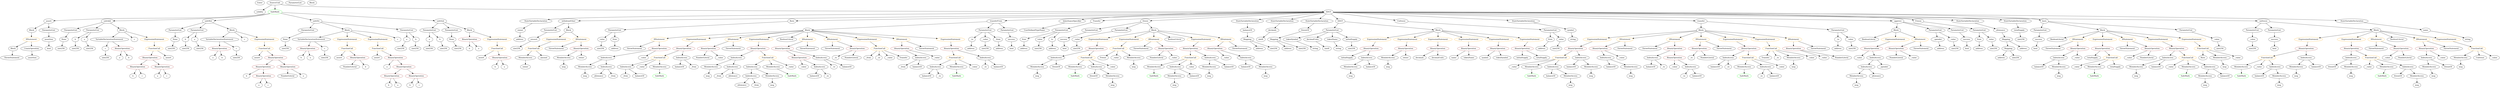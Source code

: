 strict digraph {
	graph [bb="0,0,16575,684"];
	node [label="\N"];
	Enter	[height=0.5,
		pos="1598,666",
		width=0.83628];
	ParameterList_Unnamed_22	[color=black,
		height=0.5,
		label=ParameterList,
		pos="7206,450",
		width=1.7095];
	Parameter_success_3	[color=black,
		height=0.5,
		label=success,
		pos="7044,378",
		width=1.1135];
	ParameterList_Unnamed_22 -> Parameter_success_3	[pos="e,7072.1,391.15 7172.5,434.5 7146.3,423.18 7109.9,407.46 7082.5,395.64"];
	ElementaryTypeName_bool_2	[color=black,
		height=0.5,
		label=bool,
		pos="6689,306",
		width=0.76697];
	ExpressionStatement_Unnamed_26	[color=orange,
		height=0.5,
		label=ExpressionStatement,
		pos="15276,378",
		width=2.458];
	BinaryOperation_Unnamed_52	[color=brown,
		height=0.5,
		label=BinaryOperation,
		pos="15235,306",
		width=1.9867];
	ExpressionStatement_Unnamed_26 -> BinaryOperation_Unnamed_52	[pos="e,15245,324.1 15266,359.7 15261,351.9 15256,342.51 15251,333.83"];
	IndexAccess_Unnamed_18	[color=black,
		height=0.5,
		label=IndexAccess,
		pos="6173,162",
		width=1.6402];
	Identifier_balanceOf_14	[color=black,
		height=0.5,
		label=balanceOf,
		pos="6106,90",
		width=1.3491];
	IndexAccess_Unnamed_18 -> Identifier_balanceOf_14	[pos="e,6121.8,107.47 6157.1,144.41 6149,135.87 6138.8,125.28 6129.7,115.79"];
	Identifier__to_10	[color=black,
		height=0.5,
		label=_to,
		pos="6200,90",
		width=0.75];
	IndexAccess_Unnamed_18 -> Identifier__to_10	[pos="e,6193.6,107.62 6179.7,143.7 6182.6,136.04 6186.2,126.85 6189.5,118.3"];
	IndexAccess_Unnamed_10	[color=black,
		height=0.5,
		label=IndexAccess,
		pos="6060,234",
		width=1.6402];
	Identifier__from	[color=black,
		height=0.5,
		label=_from,
		pos="5947,162",
		width=0.93331];
	IndexAccess_Unnamed_10 -> Identifier__from	[pos="e,5968.5,176.3 6034.7,217.29 6017.9,206.88 5995.7,193.17 5977.9,182.12"];
	Identifier_balanceOf_8	[color=black,
		height=0.5,
		label=balanceOf,
		pos="6047,162",
		width=1.3491];
	IndexAccess_Unnamed_10 -> Identifier_balanceOf_8	[pos="e,6050.2,180.1 6056.8,215.7 6055.4,208.32 6053.8,199.52 6052.3,191.25"];
	Identifier_msg_21	[color=black,
		height=0.5,
		label=msg,
		pos="15561,90",
		width=0.75];
	BinaryOperation_Unnamed_48	[color=brown,
		height=0.5,
		label=BinaryOperation,
		pos="7259,306",
		width=1.9867];
	IndexAccess_Unnamed_29	[color=black,
		height=0.5,
		label=IndexAccess,
		pos="6967,234",
		width=1.6402];
	BinaryOperation_Unnamed_48 -> IndexAccess_Unnamed_29	[pos="e,7012.1,245.82 7208.5,292.89 7156.8,280.5 7076.8,261.31 7023.2,248.46"];
	FunctionCall_Unnamed_16	[color=orange,
		height=0.5,
		label=FunctionCall,
		pos="7179,234",
		width=1.6125];
	BinaryOperation_Unnamed_48 -> FunctionCall_Unnamed_16	[pos="e,7197.8,251.47 7240.1,288.41 7230,279.61 7217.5,268.63 7206.4,258.92"];
	ElementaryTypeName_address_2	[color=black,
		height=0.5,
		label=address,
		pos="8521,306",
		width=1.0996];
	BinaryOperation_Unnamed_36	[color=brown,
		height=0.5,
		label=BinaryOperation,
		pos="5210,234",
		width=1.9867];
	Identifier__value_10	[color=black,
		height=0.5,
		label=_value,
		pos="5383,162",
		width=0.96103];
	BinaryOperation_Unnamed_36 -> Identifier__value_10	[pos="e,5356.3,173.82 5246.7,218.15 5275.8,206.38 5316.4,189.98 5345.6,178.13"];
	IndexAccess_Unnamed_11	[color=black,
		height=0.5,
		label=IndexAccess,
		pos="5495,162",
		width=1.6402];
	BinaryOperation_Unnamed_36 -> IndexAccess_Unnamed_11	[pos="e,5450.4,174.19 5260,220.87 5304,210.17 5369.8,194.14 5427,180 5431,179.01 5435.2,177.98 5439.4,176.94"];
	ThrowStatement_Unnamed_11	[color=black,
		height=0.5,
		label=ThrowStatement,
		pos="13559,306",
		width=2.0006];
	ExpressionStatement_Unnamed_5	[color=orange,
		height=0.5,
		label=ExpressionStatement,
		pos="9109,378",
		width=2.458];
	BinaryOperation_Unnamed_17	[color=brown,
		height=0.5,
		label=BinaryOperation,
		pos="9073,306",
		width=1.9867];
	ExpressionStatement_Unnamed_5 -> BinaryOperation_Unnamed_17	[pos="e,9081.8,324.1 9100.1,359.7 9096.2,351.98 9091.4,342.71 9087,334.11"];
	FunctionCall_Unnamed_5	[color=orange,
		height=0.5,
		label=FunctionCall,
		pos="10308,234",
		width=1.6125];
	Identifier__value_3	[color=black,
		height=0.5,
		label=_value,
		pos="9913,162",
		width=0.96103];
	FunctionCall_Unnamed_5 -> Identifier__value_3	[pos="e,9939.2,174.31 10266,221.42 10258,219.43 10249,217.52 10241,216 10116,192.31 10080,211.16 9957,180 9954.7,179.42 9952.4,178.75 \
9950,178.03"];
	MemberAccess_Unnamed_4	[color=black,
		height=0.5,
		label=MemberAccess,
		pos="10035,162",
		width=1.9174];
	FunctionCall_Unnamed_5 -> MemberAccess_Unnamed_4	[pos="e,10083,175.28 10264,221.75 10218,209.91 10145,191.19 10094,178.07"];
	IndexAccess_Unnamed_5	[color=black,
		height=0.5,
		label=IndexAccess,
		pos="10181,162",
		width=1.6402];
	FunctionCall_Unnamed_5 -> IndexAccess_Unnamed_5	[pos="e,10209,178.16 10280,217.81 10262,207.81 10238,194.6 10218,183.65"];
	MemberAccess_Unnamed_11	[color=black,
		height=0.5,
		label=MemberAccess,
		pos="6319,162",
		width=1.9174];
	Identifier_SafeMath_3	[color=green,
		height=0.5,
		label=SafeMath,
		pos="6319,90",
		width=1.2798];
	MemberAccess_Unnamed_11 -> Identifier_SafeMath_3	[pos="e,6319,108.1 6319,143.7 6319,136.41 6319,127.73 6319,119.54"];
	BinaryOperation_Unnamed_29	[color=brown,
		height=0.5,
		label=BinaryOperation,
		pos="11535,306",
		width=1.9867];
	IndexAccess_Unnamed_6	[color=black,
		height=0.5,
		label=IndexAccess,
		pos="11379,234",
		width=1.6402];
	BinaryOperation_Unnamed_29 -> IndexAccess_Unnamed_6	[pos="e,11411,249.44 11501,289.81 11478,279.33 11447,265.3 11422,254.07"];
	FunctionCall_Unnamed_6	[color=orange,
		height=0.5,
		label=FunctionCall,
		pos="11514,234",
		width=1.6125];
	BinaryOperation_Unnamed_29 -> FunctionCall_Unnamed_6	[pos="e,11519,252.1 11530,287.7 11528,280.24 11525,271.32 11522,262.97"];
	ExpressionStatement_Unnamed_11	[color=orange,
		height=0.5,
		label=ExpressionStatement,
		pos="10539,378",
		width=2.458];
	BinaryOperation_Unnamed_28	[color=brown,
		height=0.5,
		label=BinaryOperation,
		pos="10403,306",
		width=1.9867];
	ExpressionStatement_Unnamed_11 -> BinaryOperation_Unnamed_28	[pos="e,10433,322.67 10507,360.76 10488,350.95 10464,338.35 10443,327.81"];
	Identifier_balanceOf_6	[color=black,
		height=0.5,
		label=balanceOf,
		pos="11285,162",
		width=1.3491];
	IndexAccess_Unnamed_6 -> Identifier_balanceOf_6	[pos="e,11306,178.58 11358,217.12 11345,207.74 11329,195.73 11315,185.41"];
	Identifier__to_3	[color=black,
		height=0.5,
		label=_to,
		pos="11379,162",
		width=0.75];
	IndexAccess_Unnamed_6 -> Identifier__to_3	[pos="e,11379,180.1 11379,215.7 11379,208.41 11379,199.73 11379,191.54"];
	NumberLiteral_Unnamed	[color=black,
		height=0.5,
		label=NumberLiteral,
		pos="1930,90",
		width=1.765];
	ElementaryTypeName_address_6	[color=black,
		height=0.5,
		label=address,
		pos="6964,306",
		width=1.0996];
	Identifier_Freeze	[color=black,
		height=0.5,
		label=Freeze,
		pos="7290,234",
		width=0.97489];
	Identifier_SafeMath_9	[color=green,
		height=0.5,
		label=SafeMath,
		pos="15775,90",
		width=1.2798];
	Identifier_b_6	[color=black,
		height=0.5,
		label=b,
		pos="3283,162",
		width=0.75];
	Identifier_allowance_1	[color=black,
		height=0.5,
		label=allowance,
		pos="3966,90",
		width=1.3076];
	Identifier__from_6	[color=black,
		height=0.5,
		label=_from,
		pos="5687,234",
		width=0.93331];
	BinaryOperation_Unnamed_30	[color=brown,
		height=0.5,
		label=BinaryOperation,
		pos="12506,306",
		width=1.9867];
	NumberLiteral_Unnamed_4	[color=black,
		height=0.5,
		label=NumberLiteral,
		pos="12527,234",
		width=1.765];
	BinaryOperation_Unnamed_30 -> NumberLiteral_Unnamed_4	[pos="e,12522,252.1 12511,287.7 12513,280.24 12516,271.32 12519,262.97"];
	Identifier__value_6	[color=black,
		height=0.5,
		label=_value,
		pos="12643,234",
		width=0.96103];
	BinaryOperation_Unnamed_30 -> Identifier__value_6	[pos="e,12619,247.18 12537,289.29 12558,278.29 12587,263.6 12609,252.28"];
	FunctionCall_Unnamed_17	[color=orange,
		height=0.5,
		label=FunctionCall,
		pos="7407,306",
		width=1.6125];
	FunctionCall_Unnamed_17 -> Identifier_Freeze	[pos="e,7312.4,248.37 7381.1,289.46 7363.7,279.07 7340.7,265.3 7322.1,254.22"];
	Identifier__value_25	[color=black,
		height=0.5,
		label=_value,
		pos="7378,234",
		width=0.96103];
	FunctionCall_Unnamed_17 -> Identifier__value_25	[pos="e,7385.1,252.1 7399.9,287.7 7396.7,280.15 7393,271.12 7389.5,262.68"];
	MemberAccess_Unnamed_28	[color=black,
		height=0.5,
		label=MemberAccess,
		pos="7500,234",
		width=1.9174];
	FunctionCall_Unnamed_17 -> MemberAccess_Unnamed_28	[pos="e,7478.4,251.31 7428.1,289.12 7440.3,279.94 7455.9,268.23 7469.4,258.06"];
	MemberAccess_Unnamed_33	[color=black,
		height=0.5,
		label=MemberAccess,
		pos="15186,162",
		width=1.9174];
	Identifier_msg_23	[color=black,
		height=0.5,
		label=msg,
		pos="15186,90",
		width=0.75];
	MemberAccess_Unnamed_33 -> Identifier_msg_23	[pos="e,15186,108.1 15186,143.7 15186,136.41 15186,127.73 15186,119.54"];
	PragmaDirective_solidity	[color=black,
		height=0.5,
		label=solidity,
		pos="1597,594",
		width=1.0442];
	ParameterList_Unnamed_13	[color=black,
		height=0.5,
		label=ParameterList,
		pos="8819,450",
		width=1.7095];
	Parameter_tokenSymbol	[color=black,
		height=0.5,
		label=tokenSymbol,
		pos="8553,378",
		width=1.6679];
	ParameterList_Unnamed_13 -> Parameter_tokenSymbol	[pos="e,8596.8,390.52 8774.5,437.28 8728.7,425.22 8657.2,406.41 8607.9,393.44"];
	Parameter_decimalUnits	[color=black,
		height=0.5,
		label=decimalUnits,
		pos="8690,378",
		width=1.6264];
	ParameterList_Unnamed_13 -> Parameter_decimalUnits	[pos="e,8717.8,394.09 8790.7,433.64 8772.3,423.63 8748,410.46 8727.9,399.55"];
	Parameter_tokenName	[color=black,
		height=0.5,
		label=tokenName,
		pos="8819,378",
		width=1.46];
	ParameterList_Unnamed_13 -> Parameter_tokenName	[pos="e,8819,396.1 8819,431.7 8819,424.41 8819,415.73 8819,407.54"];
	Parameter_initialSupply	[color=black,
		height=0.5,
		label=initialSupply,
		pos="8946,378",
		width=1.5571];
	ParameterList_Unnamed_13 -> Parameter_initialSupply	[pos="e,8918.7,394.09 8846.9,433.64 8865,423.63 8889,410.46 8908.7,399.55"];
	MemberAccess_Unnamed_34	[color=black,
		height=0.5,
		label=MemberAccess,
		pos="14806,162",
		width=1.9174];
	Identifier_SafeMath_10	[color=green,
		height=0.5,
		label=SafeMath,
		pos="14810,90",
		width=1.2798];
	MemberAccess_Unnamed_34 -> Identifier_SafeMath_10	[pos="e,14809,108.1 14807,143.7 14807,136.41 14808,127.73 14808,119.54"];
	Identifier_a_9	[color=black,
		height=0.5,
		label=a,
		pos="1068,90",
		width=0.75];
	IndexAccess_Unnamed_31	[color=black,
		height=0.5,
		label=IndexAccess,
		pos="16077,234",
		width=1.6402];
	MemberAccess_Unnamed_29	[color=black,
		height=0.5,
		label=MemberAccess,
		pos="16097,162",
		width=1.9174];
	IndexAccess_Unnamed_31 -> MemberAccess_Unnamed_29	[pos="e,16092,180.1 16082,215.7 16084,208.24 16087,199.32 16089,190.97"];
	Identifier_freezeOf_2	[color=black,
		height=0.5,
		label=freezeOf,
		pos="16227,162",
		width=1.1828];
	IndexAccess_Unnamed_31 -> Identifier_freezeOf_2	[pos="e,16199,176 16108,218.33 16132,207.38 16164,192.38 16189,180.76"];
	BinaryOperation_Unnamed_10	[color=brown,
		height=0.5,
		label=BinaryOperation,
		pos="2600,90",
		width=1.9867];
	Identifier_b_5	[color=black,
		height=0.5,
		label=b,
		pos="2564,18",
		width=0.75];
	BinaryOperation_Unnamed_10 -> Identifier_b_5	[pos="e,2572.3,35.145 2591.1,71.697 2587,63.752 2582.1,54.158 2577.6,45.344"];
	Identifier_a_5	[color=black,
		height=0.5,
		label=a,
		pos="2636,18",
		width=0.75];
	BinaryOperation_Unnamed_10 -> Identifier_a_5	[pos="e,2627.7,35.145 2608.9,71.697 2613,63.752 2617.9,54.158 2622.5,45.344"];
	Parameter__value_3	[color=black,
		height=0.5,
		label=_value,
		pos="14630,378",
		width=0.96103];
	ElementaryTypeName_uint256_27	[color=black,
		height=0.5,
		label=uint256,
		pos="14653,306",
		width=1.0442];
	Parameter__value_3 -> ElementaryTypeName_uint256_27	[pos="e,14647,324.28 14636,360.05 14638,352.52 14641,343.44 14644,334.94"];
	Identifier_Burn	[color=black,
		height=0.5,
		label=Burn,
		pos="14539,234",
		width=0.7947];
	BinaryOperation_Unnamed_47	[color=brown,
		height=0.5,
		label=BinaryOperation,
		pos="7878,306",
		width=1.9867];
	FunctionCall_Unnamed_15	[color=orange,
		height=0.5,
		label=FunctionCall,
		pos="7878,234",
		width=1.6125];
	BinaryOperation_Unnamed_47 -> FunctionCall_Unnamed_15	[pos="e,7878,252.1 7878,287.7 7878,280.41 7878,271.73 7878,263.54"];
	IndexAccess_Unnamed_27	[color=black,
		height=0.5,
		label=IndexAccess,
		pos="8013,234",
		width=1.6402];
	BinaryOperation_Unnamed_47 -> IndexAccess_Unnamed_27	[pos="e,7984.2,249.94 7908.3,289.29 7927.7,279.22 7953.1,266.05 7974,255.21"];
	FunctionCall_Unnamed_7	[color=orange,
		height=0.5,
		label=FunctionCall,
		pos="11683,306",
		width=1.6125];
	Identifier_Transfer	[color=black,
		height=0.5,
		label=Transfer,
		pos="11632,234",
		width=1.1689];
	FunctionCall_Unnamed_7 -> Identifier_Transfer	[pos="e,11644,251.31 11671,288.05 11665,279.77 11657,269.62 11651,260.42"];
	Identifier__to_5	[color=black,
		height=0.5,
		label=_to,
		pos="11719,234",
		width=0.75];
	FunctionCall_Unnamed_7 -> Identifier__to_5	[pos="e,11711,251.31 11692,288.05 11696,280.03 11701,270.26 11705,261.3"];
	MemberAccess_Unnamed_7	[color=black,
		height=0.5,
		label=MemberAccess,
		pos="11833,234",
		width=1.9174];
	FunctionCall_Unnamed_7 -> MemberAccess_Unnamed_7	[pos="e,11800,250.21 11714,290.5 11736,280.24 11766,266.36 11790,255.05"];
	Identifier__value_5	[color=black,
		height=0.5,
		label=_value,
		pos="11955,234",
		width=0.96103];
	FunctionCall_Unnamed_7 -> Identifier__value_5	[pos="e,11929,245.89 11727,293.75 11734,291.8 11742,289.81 11750,288 11821,270.98 11841,273.27 11911,252 11913,251.31 11916,250.56 11918,\
249.78"];
	Identifier_msg_5	[color=black,
		height=0.5,
		label=msg,
		pos="11833,162",
		width=0.75];
	ParameterList_Unnamed_20	[color=black,
		height=0.5,
		label=ParameterList,
		pos="13612,450",
		width=1.7095];
	Parameter_success_2	[color=black,
		height=0.5,
		label=success,
		pos="13447,378",
		width=1.1135];
	ParameterList_Unnamed_20 -> Parameter_success_2	[pos="e,13476,391.1 13578,434.67 13551,423.28 13514,407.35 13486,395.45"];
	MemberAccess_Unnamed_12	[color=black,
		height=0.5,
		label=MemberAccess,
		pos="4746,162",
		width=1.9174];
	Identifier_msg_8	[color=black,
		height=0.5,
		label=msg,
		pos="4720,90",
		width=0.75];
	MemberAccess_Unnamed_12 -> Identifier_msg_8	[pos="e,4726.2,107.62 4739.6,143.7 4736.8,136.04 4733.3,126.85 4730.2,118.3"];
	ParameterList_Unnamed_4	[color=black,
		height=0.5,
		label=ParameterList,
		pos="2872,450",
		width=1.7095];
	Parameter_a_2	[color=black,
		height=0.5,
		label=a,
		pos="2865,378",
		width=0.75];
	ParameterList_Unnamed_4 -> Parameter_a_2	[pos="e,2866.7,396.1 2870.3,431.7 2869.6,424.41 2868.7,415.73 2867.9,407.54"];
	Parameter_b_2	[color=black,
		height=0.5,
		label=b,
		pos="2937,378",
		width=0.75];
	ParameterList_Unnamed_4 -> Parameter_b_2	[pos="e,2923.5,393.57 2887.4,432.41 2895.9,423.28 2906.6,411.81 2915.8,401.85"];
	Mapping_Unnamed_3	[color=black,
		height=0.5,
		label=Mapping,
		pos="13255,306",
		width=1.2105];
	ElementaryTypeName_address_4	[color=black,
		height=0.5,
		label=address,
		pos="13208,234",
		width=1.0996];
	Mapping_Unnamed_3 -> ElementaryTypeName_address_4	[pos="e,13219,251.47 13244,288.41 13238,280.22 13232,270.14 13225,260.95"];
	ElementaryTypeName_uint256_18	[color=black,
		height=0.5,
		label=uint256,
		pos="13303,234",
		width=1.0442];
	Mapping_Unnamed_3 -> ElementaryTypeName_uint256_18	[pos="e,13292,251.47 13266,288.41 13272,280.22 13279,270.14 13285,260.95"];
	Parameter__value_4	[color=black,
		height=0.5,
		label=_value,
		pos="7137,378",
		width=0.96103];
	ElementaryTypeName_uint256_28	[color=black,
		height=0.5,
		label=uint256,
		pos="7132,306",
		width=1.0442];
	Parameter__value_4 -> ElementaryTypeName_uint256_28	[pos="e,7133.2,324.1 7135.8,359.7 7135.3,352.41 7134.6,343.73 7134.1,335.54"];
	Identifier__value_21	[color=black,
		height=0.5,
		label=_value,
		pos="8125,234",
		width=0.96103];
	BinaryOperation_Unnamed_6	[color=brown,
		height=0.5,
		label=BinaryOperation,
		pos="2050,306",
		width=1.9867];
	Identifier_b_3	[color=black,
		height=0.5,
		label=b,
		pos="2012,234",
		width=0.75];
	BinaryOperation_Unnamed_6 -> Identifier_b_3	[pos="e,2020.8,251.14 2040.6,287.7 2036.3,279.67 2031,269.95 2026.2,261.05"];
	Identifier_a_3	[color=black,
		height=0.5,
		label=a,
		pos="2084,234",
		width=0.75];
	BinaryOperation_Unnamed_6 -> Identifier_a_3	[pos="e,2075.9,251.62 2058.4,287.7 2062.2,279.87 2066.8,270.44 2071,261.73"];
	Block_Unnamed_10	[color=black,
		height=0.5,
		label=Block,
		pos="13882,450",
		width=0.90558];
	BooleanLiteral_Unnamed_2	[color=black,
		height=0.5,
		label=BooleanLiteral,
		pos="13586,378",
		width=1.7788];
	Block_Unnamed_10 -> BooleanLiteral_Unnamed_2	[pos="e,13634,390.34 13852,441.97 13804,430.54 13707,407.72 13645,392.92"];
	IfStatement_Unnamed_11	[color=orange,
		height=0.5,
		label=IfStatement,
		pos="13721,378",
		width=1.4739];
	Block_Unnamed_10 -> IfStatement_Unnamed_11	[pos="e,13753,392.75 13857,438.06 13832,427.17 13793,410.26 13763,397.32"];
	ExpressionStatement_Unnamed_20	[color=orange,
		height=0.5,
		label=ExpressionStatement,
		pos="13882,378",
		width=2.458];
	Block_Unnamed_10 -> ExpressionStatement_Unnamed_20	[pos="e,13882,396.1 13882,431.7 13882,424.41 13882,415.73 13882,407.54"];
	IfStatement_Unnamed_12	[color=orange,
		height=0.5,
		label=IfStatement,
		pos="14044,378",
		width=1.4739];
	Block_Unnamed_10 -> IfStatement_Unnamed_12	[pos="e,14012,392.81 13907,438.22 13932,427.31 13972,410.24 14002,397.23"];
	ExpressionStatement_Unnamed_19	[color=orange,
		height=0.5,
		label=ExpressionStatement,
		pos="14228,378",
		width=2.458];
	Block_Unnamed_10 -> ExpressionStatement_Unnamed_19	[pos="e,14167,391.4 13912,442.85 13966,431.93 14080,408.89 14155,393.68"];
	ExpressionStatement_Unnamed_21	[color=orange,
		height=0.5,
		label=ExpressionStatement,
		pos="14467,378",
		width=2.458];
	Block_Unnamed_10 -> ExpressionStatement_Unnamed_21	[pos="e,14392,387.96 13914,445.21 13986,436.51 14171,414.45 14325,396 14343,393.84 14362,391.52 14381,389.31"];
	ElementaryTypeName_uint256_4	[color=black,
		height=0.5,
		label=uint256,
		pos="2678,306",
		width=1.0442];
	VariableDeclaration_totalSupply	[color=black,
		height=0.5,
		label=totalSupply,
		pos="13336,450",
		width=1.4739];
	ElementaryTypeName_uint256_15	[color=black,
		height=0.5,
		label=uint256,
		pos="13347,378",
		width=1.0442];
	VariableDeclaration_totalSupply -> ElementaryTypeName_uint256_15	[pos="e,13344,396.1 13339,431.7 13340,424.32 13341,415.52 13343,407.25"];
	Identifier_freezeOf_4	[color=black,
		height=0.5,
		label=freezeOf,
		pos="15882,90",
		width=1.1828];
	StateVariableDeclaration_Unnamed_4	[color=black,
		height=0.5,
		label=StateVariableDeclaration,
		pos="3565,522",
		width=2.8184];
	VariableDeclaration_owner	[color=black,
		height=0.5,
		label=owner,
		pos="3541,450",
		width=0.93331];
	StateVariableDeclaration_Unnamed_4 -> VariableDeclaration_owner	[pos="e,3546.9,468.1 3559.1,503.7 3556.5,496.24 3553.5,487.32 3550.6,478.97"];
	MemberAccess_Unnamed_32	[color=black,
		height=0.5,
		label=MemberAccess,
		pos="16012,90",
		width=1.9174];
	Identifier_msg_22	[color=black,
		height=0.5,
		label=msg,
		pos="16012,18",
		width=0.75];
	MemberAccess_Unnamed_32 -> Identifier_msg_22	[pos="e,16012,36.104 16012,71.697 16012,64.407 16012,55.726 16012,47.536"];
	Identifier__value	[color=black,
		height=0.5,
		label=_value,
		pos="12042,234",
		width=0.96103];
	Identifier_balanceOf_1	[color=black,
		height=0.5,
		label=balanceOf,
		pos="10579,162",
		width=1.3491];
	ParameterList_Unnamed_21	[color=black,
		height=0.5,
		label=ParameterList,
		pos="7407,450",
		width=1.7095];
	ParameterList_Unnamed_21 -> Parameter__value_4	[pos="e,7163.3,389.85 7356.7,439.28 7310.5,429.87 7240.5,414.37 7181,396 7178.8,395.3 7176.4,394.54 7174.1,393.75"];
	IndexAccess_Unnamed_32	[color=black,
		height=0.5,
		label=IndexAccess,
		pos="15561,234",
		width=1.6402];
	Identifier_freezeOf_3	[color=black,
		height=0.5,
		label=freezeOf,
		pos="15431,162",
		width=1.1828];
	IndexAccess_Unnamed_32 -> Identifier_freezeOf_3	[pos="e,15457,176.74 15533,217.81 15513,207.35 15487,193.38 15467,182.16"];
	MemberAccess_Unnamed_30	[color=black,
		height=0.5,
		label=MemberAccess,
		pos="15561,162",
		width=1.9174];
	IndexAccess_Unnamed_32 -> MemberAccess_Unnamed_30	[pos="e,15561,180.1 15561,215.7 15561,208.41 15561,199.73 15561,191.54"];
	Parameter_success_1	[color=black,
		height=0.5,
		label=success,
		pos="6689,378",
		width=1.1135];
	Parameter_success_1 -> ElementaryTypeName_bool_2	[pos="e,6689,324.1 6689,359.7 6689,352.41 6689,343.73 6689,335.54"];
	Identifier_assert_3	[color=black,
		height=0.5,
		label=assert,
		pos="3197,234",
		width=0.89172];
	FunctionDefinition_withdrawEther	[color=black,
		height=0.5,
		label=withdrawEther,
		pos="3778,522",
		width=1.7788];
	ParameterList_Unnamed_25	[color=black,
		height=0.5,
		label=ParameterList,
		pos="3658,450",
		width=1.7095];
	FunctionDefinition_withdrawEther -> ParameterList_Unnamed_25	[pos="e,3684.9,466.66 3751.1,505.29 3734.4,495.56 3712.8,482.95 3694.6,472.32"];
	Block_Unnamed_13	[color=black,
		height=0.5,
		label=Block,
		pos="3778,450",
		width=0.90558];
	FunctionDefinition_withdrawEther -> Block_Unnamed_13	[pos="e,3778,468.1 3778,503.7 3778,496.41 3778,487.73 3778,479.54"];
	Identifier_msg_11	[color=black,
		height=0.5,
		label=msg,
		pos="14083,90",
		width=0.75];
	MemberAccess_Unnamed_22	[color=black,
		height=0.5,
		label=MemberAccess,
		pos="8006,162",
		width=1.9174];
	Identifier_msg_15	[color=black,
		height=0.5,
		label=msg,
		pos="8006,90",
		width=0.75];
	MemberAccess_Unnamed_22 -> Identifier_msg_15	[pos="e,8006,108.1 8006,143.7 8006,136.41 8006,127.73 8006,119.54"];
	Identifier_balanceOf_21	[color=black,
		height=0.5,
		label=balanceOf,
		pos="15322,162",
		width=1.3491];
	Identifier_name	[color=black,
		height=0.5,
		label=name,
		pos="9592,234",
		width=0.83628];
	ParameterList_Unnamed_5	[color=black,
		height=0.5,
		label=ParameterList,
		pos="3013,450",
		width=1.7095];
	Parameter_None_2	[color=black,
		height=0.5,
		label=None,
		pos="3013,378",
		width=0.85014];
	ParameterList_Unnamed_5 -> Parameter_None_2	[pos="e,3013,396.1 3013,431.7 3013,424.41 3013,415.73 3013,407.54"];
	Identifier_a	[color=black,
		height=0.5,
		label=a,
		pos="1419,234",
		width=0.75];
	IndexAccess_Unnamed_12	[color=black,
		height=0.5,
		label=IndexAccess,
		pos="5359,234",
		width=1.6402];
	Identifier__to_8	[color=black,
		height=0.5,
		label=_to,
		pos="5599,162",
		width=0.75];
	IndexAccess_Unnamed_12 -> Identifier__to_8	[pos="e,5578,173.74 5403.8,221.84 5459.2,207.96 5548.1,185.42 5563,180 5564.6,179.44 5566.1,178.84 5567.7,178.21"];
	Identifier_balanceOf_10	[color=black,
		height=0.5,
		label=balanceOf,
		pos="5693,162",
		width=1.3491];
	IndexAccess_Unnamed_12 -> Identifier_balanceOf_10	[pos="e,5656.7,174.34 5402.8,221.55 5410.8,219.59 5419.2,217.66 5427,216 5518.8,196.61 5543.6,201.23 5635,180 5638.5,179.18 5642.2,178.27 \
5645.8,177.32"];
	Identifier_msg_17	[color=black,
		height=0.5,
		label=msg,
		pos="6837,90",
		width=0.75];
	Identifier_a_4	[color=black,
		height=0.5,
		label=a,
		pos="2563,162",
		width=0.75];
	BinaryOperation_Unnamed_20	[color=brown,
		height=0.5,
		label=BinaryOperation,
		pos="9889,306",
		width=1.9867];
	Identifier_symbol	[color=black,
		height=0.5,
		label=symbol,
		pos="9802,234",
		width=1.0581];
	BinaryOperation_Unnamed_20 -> Identifier_symbol	[pos="e,9820.7,250.04 9868.4,288.41 9856.8,279.04 9842.1,267.21 9829.4,257.07"];
	Identifier_tokenSymbol	[color=black,
		height=0.5,
		label=tokenSymbol,
		pos="9918,234",
		width=1.6679];
	BinaryOperation_Unnamed_20 -> Identifier_tokenSymbol	[pos="e,9910.9,252.1 9896.2,287.7 9899.3,280.15 9903.1,271.12 9906.6,262.68"];
	IfStatement_Unnamed_10	[color=orange,
		height=0.5,
		label=IfStatement,
		pos="4372,378",
		width=1.4739];
	ThrowStatement_Unnamed_10	[color=black,
		height=0.5,
		label=ThrowStatement,
		pos="4210,306",
		width=2.0006];
	IfStatement_Unnamed_10 -> ThrowStatement_Unnamed_10	[pos="e,4245.1,322.14 4340,363.17 4315.8,352.72 4282.3,338.25 4255.4,326.61"];
	BinaryOperation_Unnamed_37	[color=brown,
		height=0.5,
		label=BinaryOperation,
		pos="4372,306",
		width=1.9867];
	IfStatement_Unnamed_10 -> BinaryOperation_Unnamed_37	[pos="e,4372,324.1 4372,359.7 4372,352.41 4372,343.73 4372,335.54"];
	ExpressionStatement_Unnamed_23	[color=orange,
		height=0.5,
		label=ExpressionStatement,
		pos="7278,378",
		width=2.458];
	ExpressionStatement_Unnamed_23 -> BinaryOperation_Unnamed_48	[pos="e,7263.7,324.1 7273.3,359.7 7271.3,352.24 7268.9,343.32 7266.6,334.97"];
	MemberAccess_Unnamed_6	[color=black,
		height=0.5,
		label=MemberAccess,
		pos="11493,162",
		width=1.9174];
	FunctionCall_Unnamed_6 -> MemberAccess_Unnamed_6	[pos="e,11498,180.1 11509,215.7 11507,208.24 11504,199.32 11501,190.97"];
	IndexAccess_Unnamed_7	[color=black,
		height=0.5,
		label=IndexAccess,
		pos="11639,162",
		width=1.6402];
	FunctionCall_Unnamed_6 -> IndexAccess_Unnamed_7	[pos="e,11612,178.4 11541,217.81 11559,207.93 11582,194.9 11601,184.02"];
	Identifier__value_4	[color=black,
		height=0.5,
		label=_value,
		pos="11751,162",
		width=0.96103];
	FunctionCall_Unnamed_6 -> Identifier__value_4	[pos="e,11724,173.86 11557,221.64 11605,208.99 11679,189.11 11707,180 11709,179.31 11711,178.57 11713,177.81"];
	ExpressionStatement_Unnamed_10	[color=orange,
		height=0.5,
		label=ExpressionStatement,
		pos="9304,378",
		width=2.458];
	BinaryOperation_Unnamed_22	[color=brown,
		height=0.5,
		label=BinaryOperation,
		pos="9270,306",
		width=1.9867];
	ExpressionStatement_Unnamed_10 -> BinaryOperation_Unnamed_22	[pos="e,9278.3,324.1 9295.6,359.7 9291.9,352.07 9287.5,342.92 9283.3,334.4"];
	VariableDeclaration_symbol	[color=black,
		height=0.5,
		label=symbol,
		pos="10356,450",
		width=1.0581];
	ElementaryTypeName_string_1	[color=black,
		height=0.5,
		label=string,
		pos="10374,378",
		width=0.864];
	VariableDeclaration_symbol -> ElementaryTypeName_string_1	[pos="e,10370,396.1 10360,431.7 10362,424.32 10365,415.52 10367,407.25"];
	MemberAccess_Unnamed_36	[color=black,
		height=0.5,
		label=MemberAccess,
		pos="16313,234",
		width=1.9174];
	Identifier_msg_25	[color=black,
		height=0.5,
		label=msg,
		pos="16315,162",
		width=0.75];
	MemberAccess_Unnamed_36 -> Identifier_msg_25	[pos="e,16315,180.1 16314,215.7 16314,208.41 16314,199.73 16314,191.54"];
	ElementaryTypeName_uint256_5	[color=black,
		height=0.5,
		label=uint256,
		pos="2771,306",
		width=1.0442];
	Identifier_assert	[color=black,
		height=0.5,
		label=assert,
		pos="1729,234",
		width=0.89172];
	Parameter__spender	[color=black,
		height=0.5,
		label=_spender,
		pos="12781,378",
		width=1.2521];
	ElementaryTypeName_address_11	[color=black,
		height=0.5,
		label=address,
		pos="12798,306",
		width=1.0996];
	Parameter__spender -> ElementaryTypeName_address_11	[pos="e,12794,324.1 12785,359.7 12787,352.32 12789,343.52 12791,335.25"];
	Identifier_assert_2	[color=black,
		height=0.5,
		label=assert,
		pos="2499,234",
		width=0.89172];
	EventDefinition_Burn	[color=black,
		height=0.5,
		label=Burn,
		pos="5241,522",
		width=0.7947];
	ParameterList_Unnamed_10	[color=black,
		height=0.5,
		label=ParameterList,
		pos="4080,450",
		width=1.7095];
	EventDefinition_Burn -> ParameterList_Unnamed_10	[pos="e,4139.9,454.61 5212.3,519.27 5063.3,510.28 4375.8,468.83 4151.2,455.29"];
	Identifier_msg_20	[color=black,
		height=0.5,
		label=msg,
		pos="16126,90",
		width=0.75];
	MemberAccess_Unnamed_29 -> Identifier_msg_20	[pos="e,16119,107.62 16104,143.7 16107,135.95 16111,126.64 16115,118.02"];
	Identifier_a_6	[color=black,
		height=0.5,
		label=a,
		pos="3355,162",
		width=0.75];
	MemberAccess_Unnamed_23	[color=black,
		height=0.5,
		label=MemberAccess,
		pos="7626,162",
		width=1.9174];
	Identifier_SafeMath_7	[color=green,
		height=0.5,
		label=SafeMath,
		pos="7626,90",
		width=1.2798];
	MemberAccess_Unnamed_23 -> Identifier_SafeMath_7	[pos="e,7626,108.1 7626,143.7 7626,136.41 7626,127.73 7626,119.54"];
	Block_Unnamed_7	[color=black,
		height=0.5,
		label=Block,
		pos="11224,450",
		width=0.90558];
	Block_Unnamed_7 -> ExpressionStatement_Unnamed_11	[pos="e,10610,389.12 11192,446.41 11106,439.42 10864,419.09 10664,396 10650,394.4 10635,392.53 10621,390.64"];
	IfStatement_Unnamed_3	[color=orange,
		height=0.5,
		label=IfStatement,
		pos="10726,378",
		width=1.4739];
	Block_Unnamed_7 -> IfStatement_Unnamed_3	[pos="e,10774,385.79 11192,444.57 11111,433.1 10892,402.3 10786,387.36"];
	IfStatement_Unnamed_4	[color=orange,
		height=0.5,
		label=IfStatement,
		pos="11050,378",
		width=1.4739];
	Block_Unnamed_7 -> IfStatement_Unnamed_4	[pos="e,11083,392.37 11198,438.67 11171,427.59 11127,409.79 11094,396.51"];
	IfStatement_Unnamed_1	[color=orange,
		height=0.5,
		label=IfStatement,
		pos="11224,378",
		width=1.4739];
	Block_Unnamed_7 -> IfStatement_Unnamed_1	[pos="e,11224,396.1 11224,431.7 11224,424.41 11224,415.73 11224,407.54"];
	ExpressionStatement_Unnamed_12	[color=orange,
		height=0.5,
		label=ExpressionStatement,
		pos="11398,378",
		width=2.458];
	Block_Unnamed_7 -> ExpressionStatement_Unnamed_12	[pos="e,11359,394.55 11250,438.67 11276,428.22 11317,411.78 11349,398.81"];
	ExpressionStatement_Unnamed_13	[color=orange,
		height=0.5,
		label=ExpressionStatement,
		pos="11645,378",
		width=2.458];
	Block_Unnamed_7 -> ExpressionStatement_Unnamed_13	[pos="e,11578,390.13 11255,443.85 11320,433.02 11473,407.59 11567,391.99"];
	IfStatement_Unnamed_2	[color=orange,
		height=0.5,
		label=IfStatement,
		pos="11831,378",
		width=1.4739];
	Block_Unnamed_7 -> IfStatement_Unnamed_2	[pos="e,11787,388.23 11257,446.66 11338,440.55 11559,422.74 11742,396 11753,394.41 11764,392.42 11775,390.38"];
	Identifier_msg_4	[color=black,
		height=0.5,
		label=msg,
		pos="10300,18",
		width=0.75];
	BinaryOperation_Unnamed_35	[color=brown,
		height=0.5,
		label=BinaryOperation,
		pos="5179,306",
		width=1.9867];
	BinaryOperation_Unnamed_35 -> BinaryOperation_Unnamed_36	[pos="e,5202.4,252.1 5186.7,287.7 5190.1,280.07 5194.1,270.92 5197.9,262.4"];
	BinaryOperation_Unnamed_35 -> IndexAccess_Unnamed_12	[pos="e,5323.5,248.82 5216.8,290.33 5244.8,279.44 5283.1,264.53 5312.9,252.93"];
	Identifier_balanceOf_4	[color=black,
		height=0.5,
		label=balanceOf,
		pos="10307,162",
		width=1.3491];
	ThrowStatement_Unnamed_4	[color=black,
		height=0.5,
		label=ThrowStatement,
		pos="10888,306",
		width=2.0006];
	FunctionDefinition_transferFrom	[color=black,
		height=0.5,
		label=transferFrom,
		pos="6579,522",
		width=1.6402];
	Block_Unnamed_9	[color=black,
		height=0.5,
		label=Block,
		pos="5341,450",
		width=0.90558];
	FunctionDefinition_transferFrom -> Block_Unnamed_9	[pos="e,5373.6,452.84 6521.4,517.74 6309,505.73 5572.7,464.1 5384.9,453.48"];
	ParameterList_Unnamed_17	[color=black,
		height=0.5,
		label=ParameterList,
		pos="6509,450",
		width=1.7095];
	FunctionDefinition_transferFrom -> ParameterList_Unnamed_17	[pos="e,6525.5,467.47 6562.4,504.41 6553.8,495.78 6543.1,485.06 6533.5,475.5"];
	ParameterList_Unnamed_18	[color=black,
		height=0.5,
		label=ParameterList,
		pos="6650,450",
		width=1.7095];
	FunctionDefinition_transferFrom -> ParameterList_Unnamed_18	[pos="e,6633.3,467.47 6595.8,504.41 6604.6,495.78 6615.5,485.06 6625.2,475.5"];
	BinaryOperation_Unnamed_18	[color=brown,
		height=0.5,
		label=BinaryOperation,
		pos="10052,306",
		width=1.9867];
	Identifier_initialSupply_1	[color=black,
		height=0.5,
		label=initialSupply,
		pos="10052,234",
		width=1.5571];
	BinaryOperation_Unnamed_18 -> Identifier_initialSupply_1	[pos="e,10052,252.1 10052,287.7 10052,280.41 10052,271.73 10052,263.54"];
	Identifier_totalSupply	[color=black,
		height=0.5,
		label=totalSupply,
		pos="10179,234",
		width=1.4739];
	BinaryOperation_Unnamed_18 -> Identifier_totalSupply	[pos="e,10152,249.86 10081,289.12 10099,279.13 10122,266.15 10142,255.41"];
	BinaryOperation_Unnamed_14	[color=brown,
		height=0.5,
		label=BinaryOperation,
		pos="1014,234",
		width=1.9867];
	BinaryOperation_Unnamed_16	[color=brown,
		height=0.5,
		label=BinaryOperation,
		pos="933.02,162",
		width=1.9867];
	BinaryOperation_Unnamed_14 -> BinaryOperation_Unnamed_16	[pos="e,952.36,179.71 994.83,216.41 984.71,207.67 972.12,196.79 960.94,187.13"];
	BinaryOperation_Unnamed_15	[color=brown,
		height=0.5,
		label=BinaryOperation,
		pos="1094,162",
		width=1.9867];
	BinaryOperation_Unnamed_14 -> BinaryOperation_Unnamed_15	[pos="e,1074.9,179.71 1033,216.41 1043,207.67 1055.4,196.79 1066.4,187.13"];
	FunctionCall_Unnamed_11	[color=orange,
		height=0.5,
		label=FunctionCall,
		pos="5813,306",
		width=1.6125];
	FunctionCall_Unnamed_11 -> Identifier__from_6	[pos="e,5709.7,247.59 5785.7,289.81 5766.2,279.01 5740,264.46 5719.5,253.06"];
	Identifier__to_11	[color=black,
		height=0.5,
		label=_to,
		pos="5766,234",
		width=0.75];
	FunctionCall_Unnamed_11 -> Identifier__to_11	[pos="e,5776.7,250.83 5801.6,288.05 5796.1,279.73 5789.2,269.54 5783,260.32"];
	Identifier__value_15	[color=black,
		height=0.5,
		label=_value,
		pos="5846,234",
		width=0.96103];
	FunctionCall_Unnamed_11 -> Identifier__value_15	[pos="e,5838.2,251.62 5821.2,287.7 5824.8,279.95 5829.2,270.64 5833.3,262.02"];
	Identifier_Transfer_1	[color=black,
		height=0.5,
		label=Transfer,
		pos="5941,234",
		width=1.1689];
	FunctionCall_Unnamed_11 -> Identifier_Transfer_1	[pos="e,5915.9,248.74 5840.8,289.81 5859.9,279.35 5885.5,265.38 5906,254.16"];
	ElementaryTypeName_uint256_21	[color=black,
		height=0.5,
		label=uint256,
		pos="13156,306",
		width=1.0442];
	BinaryOperation_Unnamed_19	[color=brown,
		height=0.5,
		label=BinaryOperation,
		pos="9693,306",
		width=1.9867];
	BinaryOperation_Unnamed_19 -> Identifier_name	[pos="e,9611.2,248.26 9669.3,288.59 9654.7,278.41 9635.7,265.29 9620.3,254.58"];
	Identifier_tokenName	[color=black,
		height=0.5,
		label=tokenName,
		pos="9693,234",
		width=1.46];
	BinaryOperation_Unnamed_19 -> Identifier_tokenName	[pos="e,9693,252.1 9693,287.7 9693,280.41 9693,271.73 9693,263.54"];
	FunctionCall_Unnamed_18	[color=orange,
		height=0.5,
		label=FunctionCall,
		pos="15700,234",
		width=1.6125];
	Identifier__value_28	[color=black,
		height=0.5,
		label=_value,
		pos="15683,162",
		width=0.96103];
	FunctionCall_Unnamed_18 -> Identifier__value_28	[pos="e,15687,180.1 15696,215.7 15694,208.32 15692,199.52 15690,191.25"];
	MemberAccess_Unnamed_31	[color=black,
		height=0.5,
		label=MemberAccess,
		pos="15805,162",
		width=1.9174];
	FunctionCall_Unnamed_18 -> MemberAccess_Unnamed_31	[pos="e,15781,179.31 15724,217.12 15738,207.76 15756,195.78 15771,185.47"];
	IndexAccess_Unnamed_33	[color=black,
		height=0.5,
		label=IndexAccess,
		pos="15951,162",
		width=1.6402];
	FunctionCall_Unnamed_18 -> IndexAccess_Unnamed_33	[pos="e,15908,174.87 15742,221.28 15785,209.38 15851,190.91 15897,177.96"];
	MemberAccess_Unnamed_9	[color=black,
		height=0.5,
		label=MemberAccess,
		pos="3873,162",
		width=1.9174];
	Identifier_msg_7	[color=black,
		height=0.5,
		label=msg,
		pos="3873,90",
		width=0.75];
	MemberAccess_Unnamed_9 -> Identifier_msg_7	[pos="e,3873,108.1 3873,143.7 3873,136.41 3873,127.73 3873,119.54"];
	ParameterList_Unnamed_11	[color=black,
		height=0.5,
		label=ParameterList,
		pos="13062,450",
		width=1.7095];
	VariableDeclaration_from_2	[color=black,
		height=0.5,
		label=from,
		pos="13062,378",
		width=0.7947];
	ParameterList_Unnamed_11 -> VariableDeclaration_from_2	[pos="e,13062,396.1 13062,431.7 13062,424.41 13062,415.73 13062,407.54"];
	VariableDeclaration_value_2	[color=black,
		height=0.5,
		label=value,
		pos="13148,378",
		width=0.82242];
	ParameterList_Unnamed_11 -> VariableDeclaration_value_2	[pos="e,13131,393.02 13082,432.76 13094,423.08 13109,410.67 13122,400.22"];
	ParameterList_Unnamed_7	[color=black,
		height=0.5,
		label=ParameterList,
		pos="457.02,450",
		width=1.7095];
	Parameter_None_3	[color=black,
		height=0.5,
		label=None,
		pos="414.02,378",
		width=0.85014];
	ParameterList_Unnamed_7 -> Parameter_None_3	[pos="e,424.04,395.31 446.61,432.05 441.63,423.94 435.55,414.04 430,405.01"];
	Parameter__to_1	[color=black,
		height=0.5,
		label=_to,
		pos="6421,378",
		width=0.75];
	ElementaryTypeName_address_13	[color=black,
		height=0.5,
		label=address,
		pos="6414,306",
		width=1.0996];
	Parameter__to_1 -> ElementaryTypeName_address_13	[pos="e,6415.7,324.1 6419.3,359.7 6418.6,352.41 6417.7,343.73 6416.9,335.54"];
	BinaryOperation_Unnamed_25	[color=brown,
		height=0.5,
		label=BinaryOperation,
		pos="10564,306",
		width=1.9867];
	IfStatement_Unnamed_3 -> BinaryOperation_Unnamed_25	[pos="e,10599,322.14 10694,363.17 10670,352.72 10636,338.25 10609,326.61"];
	ThrowStatement_Unnamed_3	[color=black,
		height=0.5,
		label=ThrowStatement,
		pos="10726,306",
		width=2.0006];
	IfStatement_Unnamed_3 -> ThrowStatement_Unnamed_3	[pos="e,10726,324.1 10726,359.7 10726,352.41 10726,343.73 10726,335.54"];
	ParameterList_Unnamed_26	[color=black,
		height=0.5,
		label=ParameterList,
		pos="1831,666",
		width=1.7095];
	ElementaryTypeName_uint256_12	[color=black,
		height=0.5,
		label=uint256,
		pos="500.02,306",
		width=1.0442];
	BinaryOperation_Unnamed_33	[color=brown,
		height=0.5,
		label=BinaryOperation,
		pos="4694,306",
		width=1.9867];
	NumberLiteral_Unnamed_6	[color=black,
		height=0.5,
		label=NumberLiteral,
		pos="4670,234",
		width=1.765];
	BinaryOperation_Unnamed_33 -> NumberLiteral_Unnamed_6	[pos="e,4675.9,252.1 4688.1,287.7 4685.5,280.24 4682.5,271.32 4679.6,262.97"];
	Identifier__value_8	[color=black,
		height=0.5,
		label=_value,
		pos="4786,234",
		width=0.96103];
	BinaryOperation_Unnamed_33 -> Identifier__value_8	[pos="e,4767.2,249.34 4715.8,288.41 4728.5,278.75 4744.6,266.48 4758.2,256.14"];
	ElementaryTypeName_uint256_22	[color=black,
		height=0.5,
		label=uint256,
		pos="10276,306",
		width=1.0442];
	Parameter__value_1	[color=black,
		height=0.5,
		label=_value,
		pos="12881,378",
		width=0.96103];
	ElementaryTypeName_uint256_25	[color=black,
		height=0.5,
		label=uint256,
		pos="12893,306",
		width=1.0442];
	Parameter__value_1 -> ElementaryTypeName_uint256_25	[pos="e,12890,324.1 12884,359.7 12885,352.32 12887,343.52 12888,335.25"];
	ParameterList_Unnamed_3	[color=black,
		height=0.5,
		label=ParameterList,
		pos="2014,450",
		width=1.7095];
	Parameter_None_1	[color=black,
		height=0.5,
		label=None,
		pos="1916,378",
		width=0.85014];
	ParameterList_Unnamed_3 -> Parameter_None_1	[pos="e,1934.9,392.47 1991.8,433.12 1977.6,422.96 1959,409.71 1943.8,398.86"];
	ElementaryTypeName_uint256_11	[color=black,
		height=0.5,
		label=uint256,
		pos="593.02,306",
		width=1.0442];
	MemberAccess_Unnamed_18	[color=black,
		height=0.5,
		label=MemberAccess,
		pos="14561,90",
		width=1.9174];
	Identifier_msg_12	[color=black,
		height=0.5,
		label=msg,
		pos="14561,18",
		width=0.75];
	MemberAccess_Unnamed_18 -> Identifier_msg_12	[pos="e,14561,36.104 14561,71.697 14561,64.407 14561,55.726 14561,47.536"];
	BinaryOperation_Unnamed_21	[color=brown,
		height=0.5,
		label=BinaryOperation,
		pos="9485,306",
		width=1.9867];
	Identifier_decimals	[color=black,
		height=0.5,
		label=decimals,
		pos="9365,234",
		width=1.1967];
	BinaryOperation_Unnamed_21 -> Identifier_decimals	[pos="e,9389.2,249.09 9457.5,288.94 9440.1,278.79 9417.5,265.6 9399,254.81"];
	Identifier_decimalUnits	[color=black,
		height=0.5,
		label=decimalUnits,
		pos="9485,234",
		width=1.6264];
	BinaryOperation_Unnamed_21 -> Identifier_decimalUnits	[pos="e,9485,252.1 9485,287.7 9485,280.41 9485,271.73 9485,263.54"];
	IndexAccess_Unnamed_22	[color=black,
		height=0.5,
		label=IndexAccess,
		pos="5022,90",
		width=1.6402];
	Identifier_allowance_3	[color=black,
		height=0.5,
		label=allowance,
		pos="4956,18",
		width=1.3076];
	IndexAccess_Unnamed_22 -> Identifier_allowance_3	[pos="e,4971.6,35.47 5006.4,72.411 4998.3,63.868 4988.3,53.278 4979.4,43.787"];
	Identifier__from_5	[color=black,
		height=0.5,
		label=_from,
		pos="5055,18",
		width=0.93331];
	IndexAccess_Unnamed_22 -> Identifier__from_5	[pos="e,5047.2,35.622 5030.2,71.697 5033.8,63.954 5038.2,54.642 5042.3,46.015"];
	IndexAccess_Unnamed_4	[color=black,
		height=0.5,
		label=IndexAccess,
		pos="10443,234",
		width=1.6402];
	IndexAccess_Unnamed_4 -> Identifier_balanceOf_4	[pos="e,10334,177.04 10414,217.98 10393,207.51 10366,193.45 10344,182.16"];
	MemberAccess_Unnamed_3	[color=black,
		height=0.5,
		label=MemberAccess,
		pos="10443,162",
		width=1.9174];
	IndexAccess_Unnamed_4 -> MemberAccess_Unnamed_3	[pos="e,10443,180.1 10443,215.7 10443,208.41 10443,199.73 10443,191.54"];
	Identifier_balanceOf_22	[color=black,
		height=0.5,
		label=balanceOf,
		pos="14931,90",
		width=1.3491];
	Identifier_balanceOf_11	[color=black,
		height=0.5,
		label=balanceOf,
		pos="4525,162",
		width=1.3491];
	ThrowStatement_Unnamed_16	[color=black,
		height=0.5,
		label=ThrowStatement,
		pos="15732,306",
		width=2.0006];
	ParameterList_Unnamed_14	[color=black,
		height=0.5,
		label=ParameterList,
		pos="12123,450",
		width=1.7095];
	Parameter__to	[color=black,
		height=0.5,
		label=_to,
		pos="12123,378",
		width=0.75];
	ParameterList_Unnamed_14 -> Parameter__to	[pos="e,12123,396.1 12123,431.7 12123,424.41 12123,415.73 12123,407.54"];
	Parameter__value	[color=black,
		height=0.5,
		label=_value,
		pos="12211,378",
		width=0.96103];
	ParameterList_Unnamed_14 -> Parameter__value	[pos="e,12193,393.72 12143,432.76 12155,423.27 12171,411.17 12184,400.85"];
	ElementaryTypeName_address_8	[color=black,
		height=0.5,
		label=address,
		pos="13061,306",
		width=1.0996];
	VariableDeclaration_from_2 -> ElementaryTypeName_address_8	[pos="e,13061,324.1 13062,359.7 13062,352.41 13062,343.73 13061,335.54"];
	ElementaryTypeName_bool_4	[color=black,
		height=0.5,
		label=bool,
		pos="7049,306",
		width=0.76697];
	Parameter_success_3 -> ElementaryTypeName_bool_4	[pos="e,7047.8,324.1 7045.3,359.7 7045.8,352.41 7046.4,343.73 7047,335.54"];
	Identifier_msg_26	[color=black,
		height=0.5,
		label=msg,
		pos="3744,162",
		width=0.75];
	Block_Unnamed_9 -> IfStatement_Unnamed_10	[pos="e,4421,385.34 5308.4,447.51 5197.6,442.3 4825,423.73 4518,396 4489.8,393.45 4458.6,389.91 4432.3,386.72"];
	ExpressionStatement_Unnamed_15	[color=orange,
		height=0.5,
		label=ExpressionStatement,
		pos="4615,378",
		width=2.458];
	Block_Unnamed_9 -> ExpressionStatement_Unnamed_15	[pos="e,4693.8,386.59 5308.9,445.9 5203.8,435.77 4868,403.39 4705.2,387.69"];
	IfStatement_Unnamed_7	[color=orange,
		height=0.5,
		label=IfStatement,
		pos="4856,378",
		width=1.4739];
	Block_Unnamed_9 -> IfStatement_Unnamed_7	[pos="e,4898.1,389.42 5308.9,445.93 5239.4,439.07 5070.2,421.09 4930,396 4923.3,394.8 4916.2,393.38 4909.3,391.89"];
	ExpressionStatement_Unnamed_17	[color=orange,
		height=0.5,
		label=ExpressionStatement,
		pos="5027,378",
		width=2.458];
	Block_Unnamed_9 -> ExpressionStatement_Unnamed_17	[pos="e,5085.2,391.98 5311.2,442.35 5262.2,431.42 5163.3,409.39 5096.2,394.41"];
	BooleanLiteral_Unnamed_1	[color=black,
		height=0.5,
		label=BooleanLiteral,
		pos="5206,378",
		width=1.7788];
	Block_Unnamed_9 -> BooleanLiteral_Unnamed_1	[pos="e,5235.5,394.3 5317.8,436.97 5298,426.68 5269,411.66 5245.5,399.49"];
	IfStatement_Unnamed_9	[color=orange,
		height=0.5,
		label=IfStatement,
		pos="5341,378",
		width=1.4739];
	Block_Unnamed_9 -> IfStatement_Unnamed_9	[pos="e,5341,396.1 5341,431.7 5341,424.41 5341,415.73 5341,407.54"];
	IfStatement_Unnamed_6	[color=orange,
		height=0.5,
		label=IfStatement,
		pos="5503,378",
		width=1.4739];
	Block_Unnamed_9 -> IfStatement_Unnamed_6	[pos="e,5471.1,392.81 5366,438.22 5391.2,427.31 5430.7,410.24 5460.8,397.23"];
	ExpressionStatement_Unnamed_18	[color=orange,
		height=0.5,
		label=ExpressionStatement,
		pos="5732,378",
		width=2.458];
	Block_Unnamed_9 -> ExpressionStatement_Unnamed_18	[pos="e,5667.4,390.57 5371.7,443.51 5432.4,432.63 5569.6,408.08 5656,392.6"];
	IfStatement_Unnamed_8	[color=orange,
		height=0.5,
		label=IfStatement,
		pos="5961,378",
		width=1.4739];
	Block_Unnamed_9 -> IfStatement_Unnamed_8	[pos="e,5912.2,385.53 5373,445.75 5451,437.77 5657.2,416.39 5829,396 5852.6,393.2 5878.5,389.92 5901,386.98"];
	ExpressionStatement_Unnamed_16	[color=orange,
		height=0.5,
		label=ExpressionStatement,
		pos="6208,378",
		width=2.458];
	Block_Unnamed_9 -> ExpressionStatement_Unnamed_16	[pos="e,6129.3,386.48 5373.3,446.65 5471.2,439.5 5773,417.2 6023,396 6053.9,393.38 6087.7,390.33 6117.9,387.54"];
	FunctionCall_Unnamed_9	[color=orange,
		height=0.5,
		label=FunctionCall,
		pos="6307,234",
		width=1.6125];
	FunctionCall_Unnamed_9 -> IndexAccess_Unnamed_18	[pos="e,6201.7,177.99 6278.3,217.98 6258.8,207.83 6233,194.31 6211.7,183.22"];
	FunctionCall_Unnamed_9 -> MemberAccess_Unnamed_11	[pos="e,6316.1,180.1 6310,215.7 6311.3,208.32 6312.8,199.52 6314.2,191.25"];
	Identifier__value_13	[color=black,
		height=0.5,
		label=_value,
		pos="6441,162",
		width=0.96103];
	FunctionCall_Unnamed_9 -> Identifier__value_13	[pos="e,6417.2,175.42 6335.8,217.98 6356.7,207.02 6385.2,192.13 6407.3,180.61"];
	VariableDeclarationStatement_Unnamed_1	[color=black,
		height=0.5,
		label=VariableDeclarationStatement,
		pos="2084,378",
		width=3.3174];
	VariableDeclarationStatement_Unnamed_1 -> BinaryOperation_Unnamed_6	[pos="e,2058.3,324.1 2075.6,359.7 2071.9,352.07 2067.5,342.92 2063.3,334.4"];
	VariableDeclaration_c_1	[color=black,
		height=0.5,
		label=c,
		pos="2167,306",
		width=0.75];
	VariableDeclarationStatement_Unnamed_1 -> VariableDeclaration_c_1	[pos="e,2150.7,320.74 2104.1,360.05 2115.5,350.45 2129.9,338.34 2142,328.12"];
	ElementaryTypeName_uint256_10	[color=black,
		height=0.5,
		label=uint256,
		pos="3050,306",
		width=1.0442];
	Parameter_None_2 -> ElementaryTypeName_uint256_10	[pos="e,3041.1,323.96 3021.8,360.41 3026,352.51 3031.1,342.85 3035.8,333.94"];
	BinaryOperation_Unnamed_23	[color=brown,
		height=0.5,
		label=BinaryOperation,
		pos="11211,306",
		width=1.9867];
	Identifier__to	[color=black,
		height=0.5,
		label=_to,
		pos="11129,234",
		width=0.75];
	BinaryOperation_Unnamed_23 -> Identifier__to	[pos="e,11145,248.88 11192,288.41 11180,278.81 11166,266.63 11154,256.32"];
	NumberLiteral_Unnamed_2	[color=black,
		height=0.5,
		label=NumberLiteral,
		pos="11238,234",
		width=1.765];
	BinaryOperation_Unnamed_23 -> NumberLiteral_Unnamed_2	[pos="e,11231,252.1 11218,287.7 11221,280.15 11224,271.12 11227,262.68"];
	BooleanLiteral_Unnamed	[color=black,
		height=0.5,
		label=BooleanLiteral,
		pos="12330,378",
		width=1.7788];
	ExpressionStatement_Unnamed_9	[color=orange,
		height=0.5,
		label=ExpressionStatement,
		pos="9499,378",
		width=2.458];
	ExpressionStatement_Unnamed_9 -> BinaryOperation_Unnamed_21	[pos="e,9488.4,324.1 9495.6,359.7 9494.1,352.32 9492.3,343.52 9490.7,335.25"];
	Parameter_b	[color=black,
		height=0.5,
		label=b,
		pos="1246,378",
		width=0.75];
	ElementaryTypeName_uint256_1	[color=black,
		height=0.5,
		label=uint256,
		pos="1246,306",
		width=1.0442];
	Parameter_b -> ElementaryTypeName_uint256_1	[pos="e,1246,324.1 1246,359.7 1246,352.41 1246,343.73 1246,335.54"];
	InheritanceSpecifier_Unnamed	[color=black,
		height=0.5,
		label=InheritanceSpecifier,
		pos="6845,522",
		width=2.3333];
	UserDefinedTypeName_Unnamed	[color=black,
		height=0.5,
		label=UserDefinedTypeName,
		pos="6828,450",
		width=2.7214];
	InheritanceSpecifier_Unnamed -> UserDefinedTypeName_Unnamed	[pos="e,6832.2,468.1 6840.8,503.7 6839,496.32 6836.9,487.52 6834.9,479.25"];
	Parameter__value_2	[color=black,
		height=0.5,
		label=_value,
		pos="6509,378",
		width=0.96103];
	ElementaryTypeName_uint256_26	[color=black,
		height=0.5,
		label=uint256,
		pos="6509,306",
		width=1.0442];
	Parameter__value_2 -> ElementaryTypeName_uint256_26	[pos="e,6509,324.1 6509,359.7 6509,352.41 6509,343.73 6509,335.54"];
	BinaryOperation_Unnamed	[color=brown,
		height=0.5,
		label=BinaryOperation,
		pos="1474,306",
		width=1.9867];
	BinaryOperation_Unnamed -> Identifier_a	[pos="e,1431.1,250.36 1460.7,288.05 1453.9,279.44 1445.6,268.81 1438.1,259.33"];
	Identifier_b	[color=black,
		height=0.5,
		label=b,
		pos="1491,234",
		width=0.75];
	BinaryOperation_Unnamed -> Identifier_b	[pos="e,1486.9,252.1 1478.2,287.7 1480,280.32 1482.2,271.52 1484.2,263.25"];
	IndexAccess_Unnamed_3	[color=black,
		height=0.5,
		label=IndexAccess,
		pos="10863,234",
		width=1.6402];
	Identifier_balanceOf_3	[color=black,
		height=0.5,
		label=balanceOf,
		pos="10851,162",
		width=1.3491];
	IndexAccess_Unnamed_3 -> Identifier_balanceOf_3	[pos="e,10854,180.1 10860,215.7 10859,208.32 10857,199.52 10856,191.25"];
	Identifier__to_2	[color=black,
		height=0.5,
		label=_to,
		pos="10945,162",
		width=0.75];
	IndexAccess_Unnamed_3 -> Identifier__to_2	[pos="e,10929,176.79 10882,216.76 10893,207.01 10908,194.51 10920,184.01"];
	Identifier__value_7	[color=black,
		height=0.5,
		label=_value,
		pos="12274,234",
		width=0.96103];
	MemberAccess_Unnamed_25	[color=black,
		height=0.5,
		label=MemberAccess,
		pos="6837,162",
		width=1.9174];
	MemberAccess_Unnamed_25 -> Identifier_msg_17	[pos="e,6837,108.1 6837,143.7 6837,136.41 6837,127.73 6837,119.54"];
	MemberAccess_Unnamed_26	[color=black,
		height=0.5,
		label=MemberAccess,
		pos="7097,162",
		width=1.9174];
	Identifier_SafeMath_8	[color=green,
		height=0.5,
		label=SafeMath,
		pos="7097,90",
		width=1.2798];
	MemberAccess_Unnamed_26 -> Identifier_SafeMath_8	[pos="e,7097,108.1 7097,143.7 7097,136.41 7097,127.73 7097,119.54"];
	Identifier_Unfreeze	[color=black,
		height=0.5,
		label=Unfreeze,
		pos="16444,234",
		width=1.2105];
	ElementaryTypeName_uint256_2	[color=black,
		height=0.5,
		label=uint256,
		pos="1153,306",
		width=1.0442];
	IndexAccess_Unnamed_13	[color=black,
		height=0.5,
		label=IndexAccess,
		pos="4019,234",
		width=1.6402];
	IndexAccess_Unnamed_13 -> MemberAccess_Unnamed_9	[pos="e,3905.1,178.38 3988.4,218.33 3967.2,208.17 3938.8,194.53 3915.4,183.33"];
	IndexAccess_Unnamed_14	[color=black,
		height=0.5,
		label=IndexAccess,
		pos="4019,162",
		width=1.6402];
	IndexAccess_Unnamed_13 -> IndexAccess_Unnamed_14	[pos="e,4019,180.1 4019,215.7 4019,208.41 4019,199.73 4019,191.54"];
	ElementaryTypeName_address_9	[color=black,
		height=0.5,
		label=address,
		pos="10181,306",
		width=1.0996];
	ParameterList_Unnamed_23	[color=black,
		height=0.5,
		label=ParameterList,
		pos="14833,450",
		width=1.7095];
	Parameter__value_5	[color=black,
		height=0.5,
		label=_value,
		pos="14833,378",
		width=0.96103];
	ParameterList_Unnamed_23 -> Parameter__value_5	[pos="e,14833,396.1 14833,431.7 14833,424.41 14833,415.73 14833,407.54"];
	BinaryOperation_Unnamed_43	[color=brown,
		height=0.5,
		label=BinaryOperation,
		pos="14367,306",
		width=1.9867];
	IndexAccess_Unnamed_24	[color=black,
		height=0.5,
		label=IndexAccess,
		pos="14299,234",
		width=1.6402];
	BinaryOperation_Unnamed_43 -> IndexAccess_Unnamed_24	[pos="e,14315,251.79 14351,288.05 14342,279.63 14332,269.28 14323,259.97"];
	FunctionCall_Unnamed_12	[color=orange,
		height=0.5,
		label=FunctionCall,
		pos="14434,234",
		width=1.6125];
	BinaryOperation_Unnamed_43 -> FunctionCall_Unnamed_12	[pos="e,14418,251.79 14383,288.05 14391,279.63 14401,269.28 14410,259.97"];
	EventDefinition_Transfer	[color=black,
		height=0.5,
		label=Transfer,
		pos="7245,522",
		width=1.1689];
	ParameterList_Unnamed_9	[color=black,
		height=0.5,
		label=ParameterList,
		pos="7006,450",
		width=1.7095];
	EventDefinition_Transfer -> ParameterList_Unnamed_9	[pos="e,7048.4,463.4 7211,511.05 7171.5,499.47 7105.8,480.21 7059.4,466.63"];
	MemberAccess_Unnamed_20	[color=black,
		height=0.5,
		label=MemberAccess,
		pos="14655,234",
		width=1.9174];
	Identifier_msg_13	[color=black,
		height=0.5,
		label=msg,
		pos="14692,162",
		width=0.75];
	MemberAccess_Unnamed_20 -> Identifier_msg_13	[pos="e,14683,179.14 14664,215.7 14668,207.67 14674,197.95 14678,189.05"];
	MemberAccess_Unnamed_35	[color=black,
		height=0.5,
		label=MemberAccess,
		pos="15067,90",
		width=1.9174];
	Identifier_msg_24	[color=black,
		height=0.5,
		label=msg,
		pos="15067,18",
		width=0.75];
	MemberAccess_Unnamed_35 -> Identifier_msg_24	[pos="e,15067,36.104 15067,71.697 15067,64.407 15067,55.726 15067,47.536"];
	BinaryOperation_Unnamed_39	[color=brown,
		height=0.5,
		label=BinaryOperation,
		pos="6285,306",
		width=1.9867];
	BinaryOperation_Unnamed_39 -> FunctionCall_Unnamed_9	[pos="e,6301.6,252.1 6290.5,287.7 6292.8,280.24 6295.6,271.32 6298.2,262.97"];
	IndexAccess_Unnamed_17	[color=black,
		height=0.5,
		label=IndexAccess,
		pos="6521,234",
		width=1.6402];
	BinaryOperation_Unnamed_39 -> IndexAccess_Unnamed_17	[pos="e,6479.8,247.23 6330,291.67 6369.5,279.93 6427.2,262.84 6468.8,250.49"];
	IfStatement_Unnamed_4 -> ThrowStatement_Unnamed_4	[pos="e,10923,322.14 11018,363.17 10994,352.72 10960,338.25 10933,326.61"];
	BinaryOperation_Unnamed_26	[color=brown,
		height=0.5,
		label=BinaryOperation,
		pos="11050,306",
		width=1.9867];
	IfStatement_Unnamed_4 -> BinaryOperation_Unnamed_26	[pos="e,11050,324.1 11050,359.7 11050,352.41 11050,343.73 11050,335.54"];
	Identifier_SafeMath_2	[color=green,
		height=0.5,
		label=SafeMath,
		pos="4389,90",
		width=1.2798];
	MemberAccess_Unnamed_2	[color=black,
		height=0.5,
		label=MemberAccess,
		pos="10715,162",
		width=1.9174];
	Identifier_msg_2	[color=black,
		height=0.5,
		label=msg,
		pos="10715,90",
		width=0.75];
	MemberAccess_Unnamed_2 -> Identifier_msg_2	[pos="e,10715,108.1 10715,143.7 10715,136.41 10715,127.73 10715,119.54"];
	Identifier__from_2	[color=black,
		height=0.5,
		label=_from,
		pos="4625,162",
		width=0.93331];
	Parameter_assertion	[color=black,
		height=0.5,
		label=assertion,
		pos="318.02,378",
		width=1.2105];
	ElementaryTypeName_bool	[color=black,
		height=0.5,
		label=bool,
		pos="318.02,306",
		width=0.76697];
	Parameter_assertion -> ElementaryTypeName_bool	[pos="e,318.02,324.1 318.02,359.7 318.02,352.41 318.02,343.73 318.02,335.54"];
	Identifier__value_18	[color=black,
		height=0.5,
		label=_value,
		pos="14320,162",
		width=0.96103];
	ElementaryTypeName_uint256_6	[color=black,
		height=0.5,
		label=uint256,
		pos="1916,306",
		width=1.0442];
	Parameter_None_1 -> ElementaryTypeName_uint256_6	[pos="e,1916,324.1 1916,359.7 1916,352.41 1916,343.73 1916,335.54"];
	IndexAccess_Unnamed_20	[color=black,
		height=0.5,
		label=IndexAccess,
		pos="4892,162",
		width=1.6402];
	Identifier__from_4	[color=black,
		height=0.5,
		label=_from,
		pos="4799,90",
		width=0.93331];
	IndexAccess_Unnamed_20 -> Identifier__from_4	[pos="e,4818,105.25 4870.5,144.76 4857.5,135.05 4841,122.6 4827.1,112.13"];
	Identifier_allowance_2	[color=black,
		height=0.5,
		label=allowance,
		pos="4898,90",
		width=1.3076];
	IndexAccess_Unnamed_20 -> Identifier_allowance_2	[pos="e,4896.6,108.1 4893.5,143.7 4894.1,136.41 4894.9,127.73 4895.6,119.54"];
	NumberLiteral_Unnamed_1	[color=black,
		height=0.5,
		label=NumberLiteral,
		pos="2322,162",
		width=1.765];
	IfStatement_Unnamed_1 -> BinaryOperation_Unnamed_23	[pos="e,11214,324.1 11221,359.7 11219,352.32 11218,343.52 11216,335.25"];
	ThrowStatement_Unnamed_1	[color=black,
		height=0.5,
		label=ThrowStatement,
		pos="11373,306",
		width=2.0006];
	IfStatement_Unnamed_1 -> ThrowStatement_Unnamed_1	[pos="e,11340,322.36 11254,362.83 11276,352.6 11306,338.64 11330,327.23"];
	Identifier_msg_3	[color=black,
		height=0.5,
		label=msg,
		pos="10443,90",
		width=0.75];
	NumberLiteral_Unnamed_8	[color=black,
		height=0.5,
		label=NumberLiteral,
		pos="7651,234",
		width=1.765];
	ElementaryTypeName_address	[color=black,
		height=0.5,
		label=address,
		pos="3457,378",
		width=1.0996];
	VariableDeclaration_owner -> ElementaryTypeName_address	[pos="e,3475.3,394.21 3523.6,434.5 3512.1,424.93 3496.9,412.21 3483.9,401.36"];
	ParameterList_Unnamed_1	[color=black,
		height=0.5,
		label=ParameterList,
		pos="1174,450",
		width=1.7095];
	Parameter_None	[color=black,
		height=0.5,
		label=None,
		pos="1170,378",
		width=0.85014];
	ParameterList_Unnamed_1 -> Parameter_None	[pos="e,1171,396.1 1173,431.7 1172.6,424.41 1172.1,415.73 1171.7,407.54"];
	ExpressionStatement_Unnamed_1	[color=orange,
		height=0.5,
		label=ExpressionStatement,
		pos="2310,378",
		width=2.458];
	FunctionCall_Unnamed_1	[color=orange,
		height=0.5,
		label=FunctionCall,
		pos="2310,306",
		width=1.6125];
	ExpressionStatement_Unnamed_1 -> FunctionCall_Unnamed_1	[pos="e,2310,324.1 2310,359.7 2310,352.41 2310,343.73 2310,335.54"];
	ExpressionStatement_Unnamed_25	[color=orange,
		height=0.5,
		label=ExpressionStatement,
		pos="15571,378",
		width=2.458];
	BinaryOperation_Unnamed_51	[color=brown,
		height=0.5,
		label=BinaryOperation,
		pos="15570,306",
		width=1.9867];
	ExpressionStatement_Unnamed_25 -> BinaryOperation_Unnamed_51	[pos="e,15570,324.1 15571,359.7 15571,352.41 15571,343.73 15570,335.54"];
	FunctionCall_Unnamed	[color=orange,
		height=0.5,
		label=FunctionCall,
		pos="1779,306",
		width=1.6125];
	FunctionCall_Unnamed -> Identifier_assert	[pos="e,1740.3,250.83 1766.9,288.05 1760.9,279.65 1753.5,269.32 1746.9,260.02"];
	BinaryOperation_Unnamed_1	[color=brown,
		height=0.5,
		label=BinaryOperation,
		pos="1851,234",
		width=1.9867];
	FunctionCall_Unnamed -> BinaryOperation_Unnamed_1	[pos="e,1834.1,251.47 1796.1,288.41 1805.1,279.69 1816.2,268.85 1826.1,259.21"];
	VariableDeclaration_from_3	[color=black,
		height=0.5,
		label=from,
		pos="10219,378",
		width=0.7947];
	VariableDeclaration_from_3 -> ElementaryTypeName_address_9	[pos="e,10190,323.96 10210,360.41 10206,352.51 10200,342.85 10196,333.94"];
	Identifier__to_9	[color=black,
		height=0.5,
		label=_to,
		pos="6521,162",
		width=0.75];
	Parameter_a_1	[color=black,
		height=0.5,
		label=a,
		pos="2710,378",
		width=0.75];
	Parameter_a_1 -> ElementaryTypeName_uint256_4	[pos="e,2685.8,323.96 2702.4,360.41 2698.9,352.59 2694.5,343.06 2690.5,334.23"];
	ElementaryTypeName_uint8_1	[color=black,
		height=0.5,
		label=uint8,
		pos="8781,306",
		width=0.7947];
	FunctionCall_Unnamed_3	[color=orange,
		height=0.5,
		label=FunctionCall,
		pos="3311,306",
		width=1.6125];
	FunctionCall_Unnamed_3 -> Identifier_assert_3	[pos="e,3218.1,247.91 3285.7,289.46 3268.6,278.93 3245.8,264.94 3227.6,253.78"];
	BinaryOperation_Unnamed_11	[color=brown,
		height=0.5,
		label=BinaryOperation,
		pos="3319,234",
		width=1.9867];
	FunctionCall_Unnamed_3 -> BinaryOperation_Unnamed_11	[pos="e,3317.1,252.1 3313,287.7 3313.8,280.41 3314.8,271.73 3315.8,263.54"];
	Identifier_balanceOf_15	[color=black,
		height=0.5,
		label=balanceOf,
		pos="13423,162",
		width=1.3491];
	Identifier_balanceOf_9	[color=black,
		height=0.5,
		label=balanceOf,
		pos="5457,90",
		width=1.3491];
	IndexAccess_Unnamed_1	[color=black,
		height=0.5,
		label=IndexAccess,
		pos="10579,234",
		width=1.6402];
	BinaryOperation_Unnamed_25 -> IndexAccess_Unnamed_1	[pos="e,10575,252.1 10568,287.7 10569,280.32 10571,271.52 10573,263.25"];
	Identifier__value_1	[color=black,
		height=0.5,
		label=_value,
		pos="10691,234",
		width=0.96103];
	BinaryOperation_Unnamed_25 -> Identifier__value_1	[pos="e,10668,247.78 10593,289.12 10612,278.47 10638,264.41 10658,253.3"];
	Parameter_a	[color=black,
		height=0.5,
		label=a,
		pos="1318,378",
		width=0.75];
	ElementaryTypeName_uint256	[color=black,
		height=0.5,
		label=uint256,
		pos="1339,306",
		width=1.0442];
	Parameter_a -> ElementaryTypeName_uint256	[pos="e,1333.8,324.28 1323.1,360.05 1325.3,352.6 1328,343.64 1330.6,335.22"];
	BinaryOperation_Unnamed_12	[color=brown,
		height=0.5,
		label=BinaryOperation,
		pos="3133,378",
		width=1.9867];
	Identifier_b_7	[color=black,
		height=0.5,
		label=b,
		pos="3133,306",
		width=0.75];
	BinaryOperation_Unnamed_12 -> Identifier_b_7	[pos="e,3133,324.1 3133,359.7 3133,352.41 3133,343.73 3133,335.54"];
	Identifier_a_7	[color=black,
		height=0.5,
		label=a,
		pos="3205,306",
		width=0.75];
	BinaryOperation_Unnamed_12 -> Identifier_a_7	[pos="e,3190.2,321.42 3150.5,360.05 3159.9,350.82 3171.8,339.29 3182.1,329.33"];
	ExpressionStatement_Unnamed_14	[color=orange,
		height=0.5,
		label=ExpressionStatement,
		pos="12501,378",
		width=2.458];
	BinaryOperation_Unnamed_31	[color=brown,
		height=0.5,
		label=BinaryOperation,
		pos="12345,306",
		width=1.9867];
	ExpressionStatement_Unnamed_14 -> BinaryOperation_Unnamed_31	[pos="e,12379,322.22 12466,361.12 12443,350.96 12413,337.71 12389,326.86"];
	Identifier__value_19	[color=black,
		height=0.5,
		label=_value,
		pos="13681,162",
		width=0.96103];
	IndexAccess_Unnamed_26	[color=black,
		height=0.5,
		label=IndexAccess,
		pos="8257,234",
		width=1.6402];
	Identifier_balanceOf_18	[color=black,
		height=0.5,
		label=balanceOf,
		pos="8257,162",
		width=1.3491];
	IndexAccess_Unnamed_26 -> Identifier_balanceOf_18	[pos="e,8257,180.1 8257,215.7 8257,208.41 8257,199.73 8257,191.54"];
	MemberAccess_Unnamed_21	[color=black,
		height=0.5,
		label=MemberAccess,
		pos="8393,162",
		width=1.9174];
	IndexAccess_Unnamed_26 -> MemberAccess_Unnamed_21	[pos="e,8363,178.48 8286.2,217.98 8305.6,207.97 8331.5,194.68 8352.9,183.67"];
	MemberAccess_Unnamed_17	[color=black,
		height=0.5,
		label=MemberAccess,
		pos="14442,162",
		width=1.9174];
	Identifier_SafeMath_5	[color=green,
		height=0.5,
		label=SafeMath,
		pos="14428,90",
		width=1.2798];
	MemberAccess_Unnamed_17 -> Identifier_SafeMath_5	[pos="e,14431,108.1 14439,143.7 14437,136.32 14435,127.52 14434,119.25"];
	ElementaryTypeName_bool_5	[color=black,
		height=0.5,
		label=bool,
		pos="14974,306",
		width=0.76697];
	ThrowStatement_Unnamed_5	[color=black,
		height=0.5,
		label=ThrowStatement,
		pos="12668,306",
		width=2.0006];
	ExpressionStatement_Unnamed_2	[color=orange,
		height=0.5,
		label=ExpressionStatement,
		pos="2505,378",
		width=2.458];
	FunctionCall_Unnamed_2	[color=orange,
		height=0.5,
		label=FunctionCall,
		pos="2505,306",
		width=1.6125];
	ExpressionStatement_Unnamed_2 -> FunctionCall_Unnamed_2	[pos="e,2505,324.1 2505,359.7 2505,352.41 2505,343.73 2505,335.54"];
	BinaryOperation_Unnamed_38	[color=brown,
		height=0.5,
		label=BinaryOperation,
		pos="4533,306",
		width=1.9867];
	ExpressionStatement_Unnamed_15 -> BinaryOperation_Unnamed_38	[pos="e,4552.7,323.79 4595.2,360.05 4585,351.37 4572.4,340.64 4561.3,331.11"];
	Identifier_b_2	[color=black,
		height=0.5,
		label=b,
		pos="2431,162",
		width=0.75];
	ElementaryTypeName_address_10	[color=black,
		height=0.5,
		label=address,
		pos="12123,306",
		width=1.0996];
	MemberAccess_Unnamed_3 -> Identifier_msg_3	[pos="e,10443,108.1 10443,143.7 10443,136.41 10443,127.73 10443,119.54"];
	IfStatement_Unnamed_7 -> BinaryOperation_Unnamed_33	[pos="e,4729.1,322.14 4824,363.17 4799.8,352.72 4766.3,338.25 4739.4,326.61"];
	ThrowStatement_Unnamed_7	[color=black,
		height=0.5,
		label=ThrowStatement,
		pos="4856,306",
		width=2.0006];
	IfStatement_Unnamed_7 -> ThrowStatement_Unnamed_7	[pos="e,4856,324.1 4856,359.7 4856,352.41 4856,343.73 4856,335.54"];
	Identifier_msg_1	[color=black,
		height=0.5,
		label=msg,
		pos="9149,162",
		width=0.75];
	IndexAccess_Unnamed_30	[color=black,
		height=0.5,
		label=IndexAccess,
		pos="7243,162",
		width=1.6402];
	Identifier_freezeOf_1	[color=black,
		height=0.5,
		label=freezeOf,
		pos="7223,90",
		width=1.1828];
	IndexAccess_Unnamed_30 -> Identifier_freezeOf_1	[pos="e,7227.9,108.1 7238.1,143.7 7235.9,136.24 7233.4,127.32 7231,118.97"];
	MemberAccess_Unnamed_27	[color=black,
		height=0.5,
		label=MemberAccess,
		pos="7353,90",
		width=1.9174];
	IndexAccess_Unnamed_30 -> MemberAccess_Unnamed_27	[pos="e,7327.7,107.14 7267.7,145.29 7282.6,135.79 7301.9,123.53 7318.4,113.06"];
	Identifier__value_29	[color=black,
		height=0.5,
		label=_value,
		pos="14928,162",
		width=0.96103];
	MemberAccess_Unnamed_19	[color=black,
		height=0.5,
		label=MemberAccess,
		pos="13803,162",
		width=1.9174];
	Identifier_SafeMath_6	[color=green,
		height=0.5,
		label=SafeMath,
		pos="13803,90",
		width=1.2798];
	MemberAccess_Unnamed_19 -> Identifier_SafeMath_6	[pos="e,13803,108.1 13803,143.7 13803,136.41 13803,127.73 13803,119.54"];
	VariableDeclaration_name	[color=black,
		height=0.5,
		label=name,
		pos="16056,450",
		width=0.83628];
	ElementaryTypeName_string	[color=black,
		height=0.5,
		label=string,
		pos="16326,378",
		width=0.864];
	VariableDeclaration_name -> ElementaryTypeName_string	[pos="e,16302,389.74 16085,443.96 16128,435.9 16214,418.67 16285,396 16287,395.33 16289,394.6 16291,393.83"];
	Parameter_b_1	[color=black,
		height=0.5,
		label=b,
		pos="2782,378",
		width=0.75];
	Parameter_b_1 -> ElementaryTypeName_uint256_5	[pos="e,2773.7,324.1 2779.3,359.7 2778.1,352.32 2776.8,343.52 2775.5,335.25"];
	ElementaryTypeName_uint8	[color=black,
		height=0.5,
		label=uint8,
		pos="8341,378",
		width=0.7947];
	IndexAccess_Unnamed_9	[color=black,
		height=0.5,
		label=IndexAccess,
		pos="12325,162",
		width=1.6402];
	MemberAccess_Unnamed_8	[color=black,
		height=0.5,
		label=MemberAccess,
		pos="12258,90",
		width=1.9174];
	IndexAccess_Unnamed_9 -> MemberAccess_Unnamed_8	[pos="e,12274,107.96 12309,144.41 12301,135.99 12291,125.58 12282,116.2"];
	Identifier_allowance	[color=black,
		height=0.5,
		label=allowance,
		pos="12392,90",
		width=1.3076];
	IndexAccess_Unnamed_9 -> Identifier_allowance	[pos="e,12377,106.99 12341,144.41 12349,135.66 12360,124.75 12369,115.08"];
	Identifier_a_2	[color=black,
		height=0.5,
		label=a,
		pos="1737,18",
		width=0.75];
	Identifier_msg_9	[color=black,
		height=0.5,
		label=msg,
		pos="5168,18",
		width=0.75];
	MemberAccess_Unnamed_16	[color=black,
		height=0.5,
		label=MemberAccess,
		pos="14083,162",
		width=1.9174];
	IndexAccess_Unnamed_24 -> MemberAccess_Unnamed_16	[pos="e,14125,176.66 14260,220.32 14225,209.1 14174,192.62 14136,180.21"];
	Identifier_balanceOf_16	[color=black,
		height=0.5,
		label=balanceOf,
		pos="14219,162",
		width=1.3491];
	IndexAccess_Unnamed_24 -> Identifier_balanceOf_16	[pos="e,14237,178.91 14280,216.76 14270,207.69 14257,196.22 14246,186.21"];
	ElementaryTypeName_uint256_8	[color=black,
		height=0.5,
		label=uint256,
		pos="2864,306",
		width=1.0442];
	Parameter_a_2 -> ElementaryTypeName_uint256_8	[pos="e,2864.3,324.1 2864.8,359.7 2864.7,352.41 2864.5,343.73 2864.4,335.54"];
	FunctionDefinition_freeze	[color=black,
		height=0.5,
		label=freeze,
		pos="7577,522",
		width=0.90558];
	FunctionDefinition_freeze -> ParameterList_Unnamed_22	[pos="e,7256.8,460.58 7546.3,515.21 7485.4,503.71 7348.1,477.8 7267.7,462.65"];
	FunctionDefinition_freeze -> ParameterList_Unnamed_21	[pos="e,7441.8,465.32 7551.6,510.52 7525.4,499.73 7484,482.68 7452.2,469.59"];
	Block_Unnamed_11	[color=black,
		height=0.5,
		label=Block,
		pos="7633,450",
		width=0.90558];
	FunctionDefinition_freeze -> Block_Unnamed_11	[pos="e,7620.4,466.82 7589.7,505.12 7596.7,496.43 7605.4,485.49 7613.2,475.72"];
	BinaryOperation_Unnamed_24	[color=brown,
		height=0.5,
		label=BinaryOperation,
		pos="11831,306",
		width=1.9867];
	BinaryOperation_Unnamed_24 -> Identifier__value	[pos="e,12015,245.91 11876,291.69 11910,281.45 11958,266.63 11999,252 12001,251.35 12003,250.68 12005,249.99"];
	NumberLiteral_Unnamed_3	[color=black,
		height=0.5,
		label=NumberLiteral,
		pos="12158,234",
		width=1.765];
	BinaryOperation_Unnamed_24 -> NumberLiteral_Unnamed_3	[pos="e,12111,246.34 11885,293.73 11894,291.81 11903,289.85 11912,288 11989,271.89 12009,269.08 12086,252 12091,251 12095,249.95 12100,\
248.87"];
	ExpressionStatement_Unnamed_28	[color=orange,
		height=0.5,
		label=ExpressionStatement,
		pos="3698,378",
		width=2.458];
	FunctionCall_Unnamed_21	[color=orange,
		height=0.5,
		label=FunctionCall,
		pos="3548,306",
		width=1.6125];
	ExpressionStatement_Unnamed_28 -> FunctionCall_Unnamed_21	[pos="e,3579.2,321.56 3663.6,360.94 3641.6,350.65 3612.8,337.23 3589.5,326.35"];
	IndexAccess_Unnamed_1 -> Identifier_balanceOf_1	[pos="e,10579,180.1 10579,215.7 10579,208.41 10579,199.73 10579,191.54"];
	IndexAccess_Unnamed_1 -> MemberAccess_Unnamed_2	[pos="e,10685,178.48 10608,217.98 10628,207.97 10653,194.68 10675,183.67"];
	VariableDeclaration_from	[color=black,
		height=0.5,
		label=from,
		pos="6788,378",
		width=0.7947];
	ElementaryTypeName_address_5	[color=black,
		height=0.5,
		label=address,
		pos="6774,306",
		width=1.0996];
	VariableDeclaration_from -> ElementaryTypeName_address_5	[pos="e,6777.4,324.1 6784.6,359.7 6783.1,352.32 6781.3,343.52 6779.7,335.25"];
	Identifier_SafeMath	[color=green,
		height=0.5,
		label=SafeMath,
		pos="10035,90",
		width=1.2798];
	MemberAccess_Unnamed_4 -> Identifier_SafeMath	[pos="e,10035,108.1 10035,143.7 10035,136.41 10035,127.73 10035,119.54"];
	ParameterList_Unnamed_17 -> Parameter__to_1	[pos="e,6437.8,392.33 6488.6,432.76 6476.1,422.79 6459.9,409.93 6446.5,399.28"];
	ParameterList_Unnamed_17 -> Parameter__value_2	[pos="e,6509,396.1 6509,431.7 6509,424.41 6509,415.73 6509,407.54"];
	Parameter__from	[color=black,
		height=0.5,
		label=_from,
		pos="6596,378",
		width=0.93331];
	ParameterList_Unnamed_17 -> Parameter__from	[pos="e,6578,393.48 6529.2,432.76 6541.1,423.21 6556.2,411.01 6569.1,400.64"];
	ElementaryTypeName_uint256_7	[color=black,
		height=0.5,
		label=uint256,
		pos="2167,234",
		width=1.0442];
	VariableDeclaration_c_1 -> ElementaryTypeName_uint256_7	[pos="e,2167,252.1 2167,287.7 2167,280.41 2167,271.73 2167,263.54"];
	ThrowStatement_Unnamed_17	[color=black,
		height=0.5,
		label=ThrowStatement,
		pos="3696,306",
		width=2.0006];
	ExpressionStatement_Unnamed_24	[color=orange,
		height=0.5,
		label=ExpressionStatement,
		pos="7473,378",
		width=2.458];
	ExpressionStatement_Unnamed_24 -> FunctionCall_Unnamed_17	[pos="e,7422.9,323.79 7457,360.05 7449.1,351.63 7439.3,341.28 7430.6,331.97"];
	Block_Unnamed_14	[color=black,
		height=0.5,
		label=Block,
		pos="1943,666",
		width=0.90558];
	BinaryOperation_Unnamed_40	[color=brown,
		height=0.5,
		label=BinaryOperation,
		pos="5018,306",
		width=1.9867];
	IndexAccess_Unnamed_19	[color=black,
		height=0.5,
		label=IndexAccess,
		pos="4898,234",
		width=1.6402];
	BinaryOperation_Unnamed_40 -> IndexAccess_Unnamed_19	[pos="e,4924.6,250.5 4990.5,288.94 4973.9,279.25 4952.5,266.78 4934.5,256.27"];
	FunctionCall_Unnamed_10	[color=orange,
		height=0.5,
		label=FunctionCall,
		pos="5046,234",
		width=1.6125];
	BinaryOperation_Unnamed_40 -> FunctionCall_Unnamed_10	[pos="e,5039.2,252.1 5024.9,287.7 5028,280.15 5031.6,271.12 5034.9,262.68"];
	StateVariableDeclaration_Unnamed_5	[color=black,
		height=0.5,
		label=StateVariableDeclaration,
		pos="8251,522",
		width=2.8184];
	VariableDeclaration_balanceOf	[color=black,
		height=0.5,
		label=balanceOf,
		pos="8251,450",
		width=1.3491];
	StateVariableDeclaration_Unnamed_5 -> VariableDeclaration_balanceOf	[pos="e,8251,468.1 8251,503.7 8251,496.41 8251,487.73 8251,479.54"];
	IndexAccess_Unnamed_14 -> Identifier_allowance_1	[pos="e,3978.7,107.79 4006.2,144.05 4000,135.89 3992.5,125.91 3985.6,116.82"];
	Identifier__from_1	[color=black,
		height=0.5,
		label=_from,
		pos="4065,90",
		width=0.93331];
	IndexAccess_Unnamed_14 -> Identifier__from_1	[pos="e,4054.3,107.31 4030.2,144.05 4035.5,135.85 4042.1,125.83 4048.1,116.71"];
	Block_Unnamed_2	[color=black,
		height=0.5,
		label=Block,
		pos="3133,450",
		width=0.90558];
	Block_Unnamed_2 -> BinaryOperation_Unnamed_12	[pos="e,3133,396.1 3133,431.7 3133,424.41 3133,415.73 3133,407.54"];
	ExpressionStatement_Unnamed_3	[color=orange,
		height=0.5,
		label=ExpressionStatement,
		pos="3311,378",
		width=2.458];
	Block_Unnamed_2 -> ExpressionStatement_Unnamed_3	[pos="e,3271.6,394.49 3158.9,438.82 3185.6,428.32 3228,411.67 3261.2,398.6"];
	VariableDeclarationStatement_Unnamed_2	[color=black,
		height=0.5,
		label=VariableDeclarationStatement,
		pos="736.02,378",
		width=3.3174];
	VariableDeclaration_c_2	[color=black,
		height=0.5,
		label=c,
		pos="706.02,306",
		width=0.75];
	VariableDeclarationStatement_Unnamed_2 -> VariableDeclaration_c_2	[pos="e,713.15,323.62 728.61,359.7 725.29,351.95 721.3,342.64 717.6,334.02"];
	BinaryOperation_Unnamed_13	[color=brown,
		height=0.5,
		label=BinaryOperation,
		pos="823.02,306",
		width=1.9867];
	VariableDeclarationStatement_Unnamed_2 -> BinaryOperation_Unnamed_13	[pos="e,802.46,323.55 757.08,360.05 768.06,351.22 781.67,340.27 793.67,330.62"];
	Identifier_assert_1	[color=black,
		height=0.5,
		label=assert,
		pos="2255,234",
		width=0.89172];
	ContractDefinition_SafeMath	[color=green,
		height=0.5,
		label=SafeMath,
		pos="1699,594",
		width=1.2798];
	FunctionDefinition_assert	[color=black,
		height=0.5,
		label=assert,
		pos="316.02,522",
		width=0.89172];
	ContractDefinition_SafeMath -> FunctionDefinition_assert	[pos="e,347.98,525.04 1665.6,581.14 1658.6,579.07 1651.1,577.2 1644,576 1418.6,537.92 844.37,550.47 616.02,540 524.61,535.81 417.62,529.38 \
359.31,525.75"];
	FunctionDefinition_safeAdd	[color=black,
		height=0.5,
		label=safeAdd,
		pos="667.02,522",
		width=1.1689];
	ContractDefinition_SafeMath -> FunctionDefinition_safeAdd	[pos="e,709.19,523.91 1665.6,581.24 1658.6,579.17 1651.1,577.27 1644,576 1464.3,543.86 897.74,528.33 720.54,524.17"];
	FunctionDefinition_safeMul	[color=black,
		height=0.5,
		label=safeMul,
		pos="1400,522",
		width=1.1135];
	ContractDefinition_SafeMath -> FunctionDefinition_safeMul	[pos="e,1436.6,529.93 1664.2,581.75 1657.6,579.74 1650.6,577.73 1644,576 1576.5,558.26 1497.3,541.86 1447.9,532.14"];
	FunctionDefinition_safeDiv	[color=black,
		height=0.5,
		label=safeDiv,
		pos="2211,522",
		width=1.0719];
	ContractDefinition_SafeMath -> FunctionDefinition_safeDiv	[pos="e,2174.3,528.02 1741.8,587.15 1836.6,574.19 2063.8,543.13 2163.1,529.55"];
	FunctionDefinition_safeSub	[color=black,
		height=0.5,
		label=safeSub,
		pos="2942,522",
		width=1.1274];
	ContractDefinition_SafeMath -> FunctionDefinition_safeSub	[pos="e,2901.6,525.28 1744.4,590.45 1936.9,579.6 2686.1,537.41 2890.3,525.91"];
	BinaryOperation_Unnamed_49	[color=brown,
		height=0.5,
		label=BinaryOperation,
		pos="16062,306",
		width=1.9867];
	BinaryOperation_Unnamed_49 -> IndexAccess_Unnamed_31	[pos="e,16073,252.1 16066,287.7 16067,280.32 16069,271.52 16071,263.25"];
	Identifier__value_26	[color=black,
		height=0.5,
		label=_value,
		pos="16189,234",
		width=0.96103];
	BinaryOperation_Unnamed_49 -> Identifier__value_26	[pos="e,16166,247.78 16091,289.12 16110,278.47 16136,264.41 16156,253.3"];
	Identifier_msg_6	[color=black,
		height=0.5,
		label=msg,
		pos="12258,18",
		width=0.75];
	MemberAccess_Unnamed_8 -> Identifier_msg_6	[pos="e,12258,36.104 12258,71.697 12258,64.407 12258,55.726 12258,47.536"];
	Identifier_initialSupply	[color=black,
		height=0.5,
		label=initialSupply,
		pos="8870,234",
		width=1.5571];
	BinaryOperation_Unnamed_17 -> Identifier_initialSupply	[pos="e,8907.3,247.85 9031.9,290.83 8999,279.48 8952.7,263.52 8918.1,251.58"];
	IndexAccess_Unnamed	[color=black,
		height=0.5,
		label=IndexAccess,
		pos="9003,234",
		width=1.6402];
	BinaryOperation_Unnamed_17 -> IndexAccess_Unnamed	[pos="e,9019.3,251.31 9056.1,288.05 9047.4,279.42 9036.8,268.76 9027.3,259.27"];
	ExpressionStatement_Unnamed_17 -> BinaryOperation_Unnamed_40	[pos="e,5020.2,324.1 5024.8,359.7 5023.8,352.32 5022.7,343.52 5021.7,335.25"];
	FunctionCall_Unnamed_12 -> Identifier__value_18	[pos="e,14342,176.37 14409,217.46 14392,207.11 14370,193.43 14352,182.37"];
	FunctionCall_Unnamed_12 -> MemberAccess_Unnamed_17	[pos="e,14440,180.1 14436,215.7 14437,208.41 14438,199.73 14439,191.54"];
	IndexAccess_Unnamed_25	[color=black,
		height=0.5,
		label=IndexAccess,
		pos="14588,162",
		width=1.6402];
	FunctionCall_Unnamed_12 -> IndexAccess_Unnamed_25	[pos="e,14556,177.49 14466,218.5 14489,207.98 14521,193.66 14546,182.2"];
	Block_Unnamed_4	[color=black,
		height=0.5,
		label=Block,
		pos="203.02,450",
		width=0.90558];
	FunctionDefinition_assert -> Block_Unnamed_4	[pos="e,224.28,464.17 295.03,508 277.86,497.36 253.32,482.16 233.9,470.13"];
	ParameterList_Unnamed_8	[color=black,
		height=0.5,
		label=ParameterList,
		pos="316.02,450",
		width=1.7095];
	FunctionDefinition_assert -> ParameterList_Unnamed_8	[pos="e,316.02,468.1 316.02,503.7 316.02,496.41 316.02,487.73 316.02,479.54"];
	Identifier_totalSupply_2	[color=black,
		height=0.5,
		label=totalSupply,
		pos="13943,162",
		width=1.4739];
	ThrowStatement_Unnamed_6	[color=black,
		height=0.5,
		label=ThrowStatement,
		pos="5503,306",
		width=2.0006];
	Parameter_amount	[color=black,
		height=0.5,
		label=amount,
		pos="3553,378",
		width=1.0581];
	ParameterList_Unnamed_25 -> Parameter_amount	[pos="e,3574.3,393.16 3634.2,433.12 3619.3,423.16 3599.9,410.23 3583.8,399.51"];
	VariableDeclaration_value	[color=black,
		height=0.5,
		label=value,
		pos="6877,378",
		width=0.82242];
	ElementaryTypeName_uint256_19	[color=black,
		height=0.5,
		label=uint256,
		pos="6869,306",
		width=1.0442];
	VariableDeclaration_value -> ElementaryTypeName_uint256_19	[pos="e,6871,324.1 6875,359.7 6874.2,352.41 6873.2,343.73 6872.3,335.54"];
	Identifier_SafeMath_1	[color=green,
		height=0.5,
		label=SafeMath,
		pos="11493,90",
		width=1.2798];
	MemberAccess_Unnamed_6 -> Identifier_SafeMath_1	[pos="e,11493,108.1 11493,143.7 11493,136.41 11493,127.73 11493,119.54"];
	FunctionCall_Unnamed_4	[color=orange,
		height=0.5,
		label=FunctionCall,
		pos="1033,306",
		width=1.6125];
	FunctionCall_Unnamed_4 -> BinaryOperation_Unnamed_14	[pos="e,1018.7,252.1 1028.3,287.7 1026.3,280.24 1023.9,271.32 1021.6,262.97"];
	Identifier_assert_4	[color=black,
		height=0.5,
		label=assert,
		pos="1136,234",
		width=0.89172];
	FunctionCall_Unnamed_4 -> Identifier_assert_4	[pos="e,1116.2,248.47 1056.4,289.12 1071.3,278.96 1090.8,265.71 1106.8,254.86"];
	MemberAccess_Unnamed_38	[color=black,
		height=0.5,
		label=MemberAccess,
		pos="3486,234",
		width=1.9174];
	Identifier_owner_2	[color=black,
		height=0.5,
		label=owner,
		pos="3486,162",
		width=0.93331];
	MemberAccess_Unnamed_38 -> Identifier_owner_2	[pos="e,3486,180.1 3486,215.7 3486,208.41 3486,199.73 3486,191.54"];
	ElementaryTypeName_bool_1	[color=black,
		height=0.5,
		label=bool,
		pos="12976,306",
		width=0.76697];
	Identifier_balanceOf_17	[color=black,
		height=0.5,
		label=balanceOf,
		pos="14697,90",
		width=1.3491];
	ElementaryTypeName_address_3	[color=black,
		height=0.5,
		label=address,
		pos="13356,306",
		width=1.0996];
	IfStatement_Unnamed_16	[color=orange,
		height=0.5,
		label=IfStatement,
		pos="15732,378",
		width=1.4739];
	IfStatement_Unnamed_16 -> ThrowStatement_Unnamed_16	[pos="e,15732,324.1 15732,359.7 15732,352.41 15732,343.73 15732,335.54"];
	BinaryOperation_Unnamed_50	[color=brown,
		height=0.5,
		label=BinaryOperation,
		pos="15894,306",
		width=1.9867];
	IfStatement_Unnamed_16 -> BinaryOperation_Unnamed_50	[pos="e,15859,322.14 15764,363.17 15788,352.72 15822,338.25 15849,326.61"];
	Identifier_msg_18	[color=black,
		height=0.5,
		label=msg,
		pos="7353,18",
		width=0.75];
	MemberAccess_Unnamed_27 -> Identifier_msg_18	[pos="e,7353,36.104 7353,71.697 7353,64.407 7353,55.726 7353,47.536"];
	Identifier__value_24	[color=black,
		height=0.5,
		label=_value,
		pos="7355,162",
		width=0.96103];
	MemberAccess_Unnamed_7 -> Identifier_msg_5	[pos="e,11833,180.1 11833,215.7 11833,208.41 11833,199.73 11833,191.54"];
	BinaryOperation_Unnamed_41	[color=brown,
		height=0.5,
		label=BinaryOperation,
		pos="13721,306",
		width=1.9867];
	IndexAccess_Unnamed_23	[color=black,
		height=0.5,
		label=IndexAccess,
		pos="13559,234",
		width=1.6402];
	BinaryOperation_Unnamed_41 -> IndexAccess_Unnamed_23	[pos="e,13592,249.27 13686,289.98 13662,279.39 13629,265.13 13602,253.78"];
	Identifier__value_16	[color=black,
		height=0.5,
		label=_value,
		pos="13680,234",
		width=0.96103];
	BinaryOperation_Unnamed_41 -> Identifier__value_16	[pos="e,13690,251.62 13711,287.7 13706,279.78 13701,270.23 13696,261.44"];
	Parameter_success_4	[color=black,
		height=0.5,
		label=success,
		pos="14974,378",
		width=1.1135];
	Parameter_success_4 -> ElementaryTypeName_bool_5	[pos="e,14974,324.1 14974,359.7 14974,352.41 14974,343.73 14974,335.54"];
	FunctionCall_Unnamed_15 -> MemberAccess_Unnamed_23	[pos="e,7672.2,175.82 7835.8,221.28 7794,209.67 7729.7,191.8 7683.3,178.9"];
	IndexAccess_Unnamed_28	[color=black,
		height=0.5,
		label=IndexAccess,
		pos="7772,162",
		width=1.6402];
	FunctionCall_Unnamed_15 -> IndexAccess_Unnamed_28	[pos="e,7796.1,178.9 7854.2,217.29 7839.9,207.81 7821.4,195.58 7805.5,185.14"];
	Identifier__value_23	[color=black,
		height=0.5,
		label=_value,
		pos="7884,162",
		width=0.96103];
	FunctionCall_Unnamed_15 -> Identifier__value_23	[pos="e,7882.6,180.1 7879.5,215.7 7880.1,208.41 7880.9,199.73 7881.6,191.54"];
	IndexAccess_Unnamed_16	[color=black,
		height=0.5,
		label=IndexAccess,
		pos="4155,162",
		width=1.6402];
	Identifier__from_3	[color=black,
		height=0.5,
		label=_from,
		pos="4153,90",
		width=0.93331];
	IndexAccess_Unnamed_16 -> Identifier__from_3	[pos="e,4153.5,108.1 4154.5,143.7 4154.3,136.41 4154.1,127.73 4153.8,119.54"];
	Identifier_balanceOf_12	[color=black,
		height=0.5,
		label=balanceOf,
		pos="4253,90",
		width=1.3491];
	IndexAccess_Unnamed_16 -> Identifier_balanceOf_12	[pos="e,4231.5,106.34 4177.3,145.12 4190.6,135.59 4207.8,123.33 4222.4,112.89"];
	MemberAccess_Unnamed_24	[color=black,
		height=0.5,
		label=MemberAccess,
		pos="7765,90",
		width=1.9174];
	IndexAccess_Unnamed_28 -> MemberAccess_Unnamed_24	[pos="e,7766.7,108.1 7770.3,143.7 7769.6,136.41 7768.7,127.73 7767.9,119.54"];
	Identifier_balanceOf_20	[color=black,
		height=0.5,
		label=balanceOf,
		pos="7901,90",
		width=1.3491];
	IndexAccess_Unnamed_28 -> Identifier_balanceOf_20	[pos="e,7874.4,105.44 7800,145.81 7818.9,135.56 7844,121.93 7864.5,110.82"];
	Block_Unnamed_8	[color=black,
		height=0.5,
		label=Block,
		pos="12588,450",
		width=0.90558];
	Block_Unnamed_8 -> BooleanLiteral_Unnamed	[pos="e,12375,391.13 12559,441.24 12518,429.91 12439,408.61 12386,394.11"];
	Block_Unnamed_8 -> ExpressionStatement_Unnamed_14	[pos="e,12522,395.95 12570,434.5 12559,425.39 12544,413.41 12531,402.92"];
	IfStatement_Unnamed_5	[color=orange,
		height=0.5,
		label=IfStatement,
		pos="12661,378",
		width=1.4739];
	Block_Unnamed_8 -> IfStatement_Unnamed_5	[pos="e,12644,395.38 12604,433.81 12613,424.86 12625,413.34 12636,403.17"];
	IndexAccess_Unnamed_25 -> MemberAccess_Unnamed_18	[pos="e,14568,108.1 14581,143.7 14578,136.15 14575,127.12 14572,118.68"];
	IndexAccess_Unnamed_25 -> Identifier_balanceOf_17	[pos="e,14673,106.18 14612,145.29 14628,135.52 14647,122.83 14664,112.18"];
	IfStatement_Unnamed_17	[color=orange,
		height=0.5,
		label=IfStatement,
		pos="3858,378",
		width=1.4739];
	IfStatement_Unnamed_17 -> ThrowStatement_Unnamed_17	[pos="e,3731.1,322.14 3826,363.17 3801.8,352.72 3768.3,338.25 3741.4,326.61"];
	BinaryOperation_Unnamed_53	[color=brown,
		height=0.5,
		label=BinaryOperation,
		pos="3858,306",
		width=1.9867];
	IfStatement_Unnamed_17 -> BinaryOperation_Unnamed_53	[pos="e,3858,324.1 3858,359.7 3858,352.41 3858,343.73 3858,335.54"];
	ContractDefinition_SDGT	[color=black,
		height=0.5,
		label=SDGT,
		pos="8770,594",
		width=0.98875];
	ContractDefinition_SDGT -> StateVariableDeclaration_Unnamed_4	[pos="e,3642.6,533.97 8734,592.87 8308.1,591.25 4237.1,574.98 3705,540 3688.4,538.91 3670.7,537.19 3653.7,535.26"];
	ContractDefinition_SDGT -> FunctionDefinition_withdrawEther	[pos="e,3841.9,523.9 8734.1,592.5 8319.5,586.68 4443.4,532.33 3853.2,524.05"];
	ContractDefinition_SDGT -> EventDefinition_Burn	[pos="e,5270,523.57 8734.2,592.29 8388.5,585.43 5647.1,531.06 5281.3,523.8"];
	ContractDefinition_SDGT -> FunctionDefinition_transferFrom	[pos="e,6633.5,529.36 8734.1,593.02 8535.8,592.92 7553,589.81 6752,540 6716.5,537.79 6676.9,534 6644.6,530.56"];
	ContractDefinition_SDGT -> InheritanceSpecifier_Unnamed	[pos="e,6925.8,527.28 8734.2,592 8563,587.15 7810.5,565.38 7194,540 7106.9,536.41 7007.6,531.49 6937.2,527.87"];
	ContractDefinition_SDGT -> EventDefinition_Transfer	[pos="e,7286.3,525.62 8734.6,591.68 8587.5,586.17 8009.8,564.1 7535,540 7452.1,535.79 7355.9,529.96 7297.8,526.34"];
	ContractDefinition_SDGT -> FunctionDefinition_freeze	[pos="e,7609.5,524.91 8734.6,590.92 8562.3,580.81 7811.2,536.74 7620.9,525.58"];
	ContractDefinition_SDGT -> StateVariableDeclaration_Unnamed_5	[pos="e,8325.3,534.62 8735.6,588.8 8665.3,580.16 8500.3,559.57 8362,540 8353.8,538.83 8345.2,537.58 8336.6,536.3"];
	StateVariableDeclaration_Unnamed_2	[color=black,
		height=0.5,
		label=StateVariableDeclaration,
		pos="8472,522",
		width=2.8184];
	ContractDefinition_SDGT -> StateVariableDeclaration_Unnamed_2	[pos="e,8531.6,537 8738.1,585.51 8691.7,574.61 8604.4,554.11 8542.5,539.55"];
	StateVariableDeclaration_Unnamed_6	[color=black,
		height=0.5,
		label=StateVariableDeclaration,
		pos="8693,522",
		width=2.8184];
	ContractDefinition_SDGT -> StateVariableDeclaration_Unnamed_6	[pos="e,8711.9,540.13 8753.3,577.81 8743.7,569.05 8731.3,557.83 8720.3,547.82"];
	FunctionDefinition_SDGT	[color=black,
		height=0.5,
		label=SDGT,
		pos="8848,522",
		width=0.98875];
	ContractDefinition_SDGT -> FunctionDefinition_SDGT	[pos="e,8831.1,538.16 8786.9,577.81 8797.4,568.45 8810.9,556.28 8822.6,545.79"];
	EventDefinition_Unfreeze	[color=black,
		height=0.5,
		label=Unfreeze,
		pos="9244,522",
		width=1.2105];
	ContractDefinition_SDGT -> EventDefinition_Unfreeze	[pos="e,9203.3,529.01 8804.1,587.97 8886,575.87 9094.3,545.11 9192,530.69"];
	StateVariableDeclaration_Unnamed_1	[color=black,
		height=0.5,
		label=StateVariableDeclaration,
		pos="9723,522",
		width=2.8184];
	ContractDefinition_SDGT -> StateVariableDeclaration_Unnamed_1	[pos="e,9630.6,529.79 8805.4,590.4 8937.8,580.67 9408.2,546.12 9619.2,530.62"];
	FunctionDefinition_transfer	[color=black,
		height=0.5,
		label=transfer,
		pos="11224,522",
		width=1.0719];
	ContractDefinition_SDGT -> FunctionDefinition_transfer	[pos="e,11185,524.1 8805.7,591.98 9079.9,584.16 10853,533.59 11174,524.42"];
	FunctionDefinition_approve	[color=black,
		height=0.5,
		label=approve,
		pos="12664,522",
		width=1.1412];
	ContractDefinition_SDGT -> FunctionDefinition_approve	[pos="e,12623,523.74 8805.8,592.36 9168.4,585.84 12176,531.77 12612,523.94"];
	EventDefinition_Freeze	[color=black,
		height=0.5,
		label=Freeze,
		pos="12796,522",
		width=0.97489];
	ContractDefinition_SDGT -> EventDefinition_Freeze	[pos="e,12765,530.87 8806,592.94 9177.1,592.21 12304,584.81 12714,540 12727,538.57 12741,536.03 12754,533.35"];
	StateVariableDeclaration_Unnamed_7	[color=black,
		height=0.5,
		label=StateVariableDeclaration,
		pos="13035,522",
		width=2.8184];
	ContractDefinition_SDGT -> StateVariableDeclaration_Unnamed_7	[pos="e,12949,531.86 8805.8,592.9 9157,591.88 11993,582.37 12840,540 12872,538.4 12907,535.69 12938,532.89"];
	StateVariableDeclaration_Unnamed_3	[color=black,
		height=0.5,
		label=StateVariableDeclaration,
		pos="13298,522",
		width=2.8184];
	ContractDefinition_SDGT -> StateVariableDeclaration_Unnamed_3	[pos="e,13218,533.4 8805.9,593.06 9171.8,593.56 12233,596.05 13145,540 13165,538.77 13186,536.82 13207,534.66"];
	FunctionDefinition_burn	[color=black,
		height=0.5,
		label=burn,
		pos="13747,522",
		width=0.76697];
	ContractDefinition_SDGT -> FunctionDefinition_burn	[pos="e,13719,524.75 8805.9,593.12 9123.7,594.09 11490,599.03 13408,540 13517,536.65 13645,529.29 13708,525.45"];
	FunctionDefinition_unfreeze	[color=black,
		height=0.5,
		label=unfreeze,
		pos="14903,522",
		width=1.1551];
	ContractDefinition_SDGT -> FunctionDefinition_unfreeze	[pos="e,14861,523.7 8805.9,592.68 9137.5,589.75 11704,566.8 13784,540 14194,534.71 14689,526.58 14850,523.89"];
	StateVariableDeclaration_Unnamed	[color=black,
		height=0.5,
		label=StateVariableDeclaration,
		pos="15517,522",
		width=2.8184];
	ContractDefinition_SDGT -> StateVariableDeclaration_Unnamed	[pos="e,15418,526.62 8806,592.99 9178.6,592.84 12370,590.07 14954,540 15111,536.95 15293,531.01 15407,527.03"];
	Identifier_totalSupply_1	[color=black,
		height=0.5,
		label=totalSupply,
		pos="13786,234",
		width=1.4739];
	IfStatement_Unnamed_9 -> BinaryOperation_Unnamed_35	[pos="e,5214.1,322.14 5309,363.17 5284.8,352.72 5251.3,338.25 5224.4,326.61"];
	ThrowStatement_Unnamed_9	[color=black,
		height=0.5,
		label=ThrowStatement,
		pos="5341,306",
		width=2.0006];
	IfStatement_Unnamed_9 -> ThrowStatement_Unnamed_9	[pos="e,5341,324.1 5341,359.7 5341,352.41 5341,343.73 5341,335.54"];
	Identifier__value_9	[color=black,
		height=0.5,
		label=_value,
		pos="6172,234",
		width=0.96103];
	ElementaryTypeName_uint256_29	[color=black,
		height=0.5,
		label=uint256,
		pos="14833,306",
		width=1.0442];
	Parameter__value_5 -> ElementaryTypeName_uint256_29	[pos="e,14833,324.1 14833,359.7 14833,352.41 14833,343.73 14833,335.54"];
	Identifier_freezeOf	[color=black,
		height=0.5,
		label=freezeOf,
		pos="6967,162",
		width=1.1828];
	Identifier_c_6	[color=black,
		height=0.5,
		label=c,
		pos="900.02,378",
		width=0.75];
	ElementaryTypeName_address_7	[color=black,
		height=0.5,
		label=address,
		pos="4080,306",
		width=1.0996];
	ElementaryTypeName_uint256_30	[color=black,
		height=0.5,
		label=uint256,
		pos="3434,306",
		width=1.0442];
	Parameter_amount -> ElementaryTypeName_uint256_30	[pos="e,3457.2,320.63 3529.8,363.34 3511.9,352.83 3487,338.18 3467.1,326.46"];
	BooleanLiteral_Unnamed_4	[color=black,
		height=0.5,
		label=BooleanLiteral,
		pos="15867,378",
		width=1.7788];
	VariableDeclaration_decimals	[color=black,
		height=0.5,
		label=decimals,
		pos="8416,450",
		width=1.1967];
	StateVariableDeclaration_Unnamed_2 -> VariableDeclaration_decimals	[pos="e,8428.9,467.14 8458.2,503.7 8451.5,495.32 8443.3,485.1 8435.9,475.9"];
	Identifier_msg_16	[color=black,
		height=0.5,
		label=msg,
		pos="7765,18",
		width=0.75];
	MemberAccess_Unnamed_24 -> Identifier_msg_16	[pos="e,7765,36.104 7765,71.697 7765,64.407 7765,55.726 7765,47.536"];
	Parameter_success	[color=black,
		height=0.5,
		label=success,
		pos="12975,378",
		width=1.1135];
	Parameter_success -> ElementaryTypeName_bool_1	[pos="e,12976,324.1 12975,359.7 12975,352.41 12975,343.73 12976,335.54"];
	Identifier__to_1	[color=black,
		height=0.5,
		label=_to,
		pos="11090,90",
		width=0.75];
	MemberAccess_Unnamed_15	[color=black,
		height=0.5,
		label=MemberAccess,
		pos="13559,162",
		width=1.9174];
	Identifier_msg_10	[color=black,
		height=0.5,
		label=msg,
		pos="13559,90",
		width=0.75];
	MemberAccess_Unnamed_15 -> Identifier_msg_10	[pos="e,13559,108.1 13559,143.7 13559,136.41 13559,127.73 13559,119.54"];
	VariableDeclaration_freezeOf	[color=black,
		height=0.5,
		label=freezeOf,
		pos="8634,450",
		width=1.1828];
	StateVariableDeclaration_Unnamed_6 -> VariableDeclaration_freezeOf	[pos="e,8647.6,467.14 8678.4,503.7 8671.4,495.32 8662.8,485.1 8655,475.9"];
	Identifier__to_4	[color=black,
		height=0.5,
		label=_to,
		pos="11611,90",
		width=0.75];
	IndexAccess_Unnamed_7 -> Identifier__to_4	[pos="e,11618,107.62 11632,143.7 11629,136.04 11625,126.85 11622,118.3"];
	Identifier_balanceOf_7	[color=black,
		height=0.5,
		label=balanceOf,
		pos="11705,90",
		width=1.3491];
	IndexAccess_Unnamed_7 -> Identifier_balanceOf_7	[pos="e,11689,107.47 11655,144.41 11663,135.87 11673,125.28 11682,115.79"];
	Identifier_b_9	[color=black,
		height=0.5,
		label=b,
		pos="897.02,90",
		width=0.75];
	BinaryOperation_Unnamed_16 -> Identifier_b_9	[pos="e,905.32,107.14 924.12,143.7 920.04,135.75 915.1,126.16 910.57,117.34"];
	Identifier_c_5	[color=black,
		height=0.5,
		label=c,
		pos="969.02,90",
		width=0.75];
	BinaryOperation_Unnamed_16 -> Identifier_c_5	[pos="e,960.72,107.14 941.92,143.7 946.01,135.75 950.94,126.16 955.47,117.34"];
	ElementaryTypeName_bool_3	[color=black,
		height=0.5,
		label=bool,
		pos="13441,306",
		width=0.76697];
	Parameter_success_2 -> ElementaryTypeName_bool_3	[pos="e,13442,324.1 13446,359.7 13445,352.41 13444,343.73 13443,335.54"];
	FunctionDefinition_SDGT -> ParameterList_Unnamed_13	[pos="e,8826.2,468.28 8841,504.05 8837.8,496.43 8834,487.23 8830.5,478.65"];
	Block_Unnamed_6	[color=black,
		height=0.5,
		label=Block,
		pos="9499,450",
		width=0.90558];
	FunctionDefinition_SDGT -> Block_Unnamed_6	[pos="e,9467.3,454.41 8882.6,517.29 8992.6,505.46 9334.7,468.67 9455.9,455.64"];
	ParameterList_Unnamed_15	[color=black,
		height=0.5,
		label=ParameterList,
		pos="12780,450",
		width=1.7095];
	ParameterList_Unnamed_15 -> Parameter__spender	[pos="e,12781,396.1 12780,431.7 12780,424.41 12780,415.73 12781,407.54"];
	ParameterList_Unnamed_15 -> Parameter__value_1	[pos="e,12861,392.86 12803,432.94 12818,422.91 12836,409.92 12852,399.19"];
	ElementaryTypeName_uint256_14	[color=black,
		height=0.5,
		label=uint256,
		pos="706.02,234",
		width=1.0442];
	VariableDeclaration_c_2 -> ElementaryTypeName_uint256_14	[pos="e,706.02,252.1 706.02,287.7 706.02,280.41 706.02,271.73 706.02,263.54"];
	IfStatement_Unnamed_14	[color=orange,
		height=0.5,
		label=IfStatement,
		pos="7633,378",
		width=1.4739];
	ThrowStatement_Unnamed_14	[color=black,
		height=0.5,
		label=ThrowStatement,
		pos="7555,306",
		width=2.0006];
	IfStatement_Unnamed_14 -> ThrowStatement_Unnamed_14	[pos="e,7573.6,323.63 7614.9,360.76 7605.1,351.97 7592.8,340.93 7581.9,331.14"];
	BinaryOperation_Unnamed_46	[color=brown,
		height=0.5,
		label=BinaryOperation,
		pos="7717,306",
		width=1.9867];
	IfStatement_Unnamed_14 -> BinaryOperation_Unnamed_46	[pos="e,7697.2,323.55 7652.1,361.12 7662.8,352.18 7676.4,340.85 7688.4,330.86"];
	ElementaryTypeName_string_2	[color=black,
		height=0.5,
		label=string,
		pos="8859,306",
		width=0.864];
	ElementaryTypeName_uint256_24	[color=black,
		height=0.5,
		label=uint256,
		pos="12218,306",
		width=1.0442];
	ThrowStatement_Unnamed_12	[color=black,
		height=0.5,
		label=ThrowStatement,
		pos="14044,306",
		width=2.0006];
	MemberAccess_Unnamed_37	[color=black,
		height=0.5,
		label=MemberAccess,
		pos="3744,234",
		width=1.9174];
	MemberAccess_Unnamed_37 -> Identifier_msg_26	[pos="e,3744,180.1 3744,215.7 3744,208.41 3744,199.73 3744,191.54"];
	FunctionCall_Unnamed_13	[color=orange,
		height=0.5,
		label=FunctionCall,
		pos="13915,234",
		width=1.6125];
	FunctionCall_Unnamed_13 -> Identifier__value_19	[pos="e,13708,173.84 13871,221.98 13832,212 13774,196.39 13725,180 13723,179.3 13721,178.57 13719,177.8"];
	FunctionCall_Unnamed_13 -> MemberAccess_Unnamed_19	[pos="e,13829,178.98 13890,217.46 13875,207.9 13855,195.5 13838,184.94"];
	FunctionCall_Unnamed_13 -> Identifier_totalSupply_2	[pos="e,13936,180.1 13922,215.7 13925,208.15 13929,199.12 13932,190.68"];
	MemberAccess_Unnamed	[color=black,
		height=0.5,
		label=MemberAccess,
		pos="8893,162",
		width=1.9174];
	Identifier_msg	[color=black,
		height=0.5,
		label=msg,
		pos="8893,90",
		width=0.75];
	MemberAccess_Unnamed -> Identifier_msg	[pos="e,8893,108.1 8893,143.7 8893,136.41 8893,127.73 8893,119.54"];
	Identifier__value_2	[color=black,
		height=0.5,
		label=_value,
		pos="11025,162",
		width=0.96103];
	Block_Unnamed_11 -> ExpressionStatement_Unnamed_23	[pos="e,7339.9,391.19 7602.4,442.97 7547,432.03 7428.4,408.65 7351,393.38"];
	Block_Unnamed_11 -> ExpressionStatement_Unnamed_24	[pos="e,7509.1,394.8 7608,438.06 7584.4,427.72 7548.3,411.94 7519.4,399.3"];
	Block_Unnamed_11 -> IfStatement_Unnamed_14	[pos="e,7633,396.1 7633,431.7 7633,424.41 7633,415.73 7633,407.54"];
	BooleanLiteral_Unnamed_3	[color=black,
		height=0.5,
		label=BooleanLiteral,
		pos="7768,378",
		width=1.7788];
	Block_Unnamed_11 -> BooleanLiteral_Unnamed_3	[pos="e,7738.5,394.3 7656.2,436.97 7676.1,426.68 7705,411.66 7728.5,399.49"];
	ExpressionStatement_Unnamed_22	[color=orange,
		height=0.5,
		label=ExpressionStatement,
		pos="7939,378",
		width=2.458];
	Block_Unnamed_11 -> ExpressionStatement_Unnamed_22	[pos="e,7881.8,392.1 7662.9,442.16 7710.8,431.22 7805.7,409.49 7870.8,394.61"];
	IfStatement_Unnamed_13	[color=orange,
		height=0.5,
		label=IfStatement,
		pos="8099,378",
		width=1.4739];
	Block_Unnamed_11 -> IfStatement_Unnamed_13	[pos="e,8059.9,390.42 7665.4,446.22 7734.1,439.98 7899.5,423.27 8036,396 8040.3,395.15 8044.7,394.17 8049.1,393.13"];
	Identifier__value_17	[color=black,
		height=0.5,
		label=_value,
		pos="14042,234",
		width=0.96103];
	BinaryOperation_Unnamed_32	[color=brown,
		height=0.5,
		label=BinaryOperation,
		pos="5665,306",
		width=1.9867];
	Identifier__to_6	[color=black,
		height=0.5,
		label=_to,
		pos="5463,234",
		width=0.75];
	BinaryOperation_Unnamed_32 -> Identifier__to_6	[pos="e,5484.1,245.54 5618.7,291.98 5585,282.12 5538.7,267.63 5499,252 5497.5,251.4 5495.9,250.76 5494.4,250.1"];
	NumberLiteral_Unnamed_5	[color=black,
		height=0.5,
		label=NumberLiteral,
		pos="5572,234",
		width=1.765];
	BinaryOperation_Unnamed_32 -> NumberLiteral_Unnamed_5	[pos="e,5593.6,251.23 5643,288.41 5631,279.37 5615.9,268.03 5602.8,258.13"];
	ElementaryTypeName_uint256_9	[color=black,
		height=0.5,
		label=uint256,
		pos="2957,306",
		width=1.0442];
	Parameter_b_2 -> ElementaryTypeName_uint256_9	[pos="e,2952.1,324.28 2941.9,360.05 2944,352.6 2946.6,343.64 2949,335.22"];
	Parameter__to -> ElementaryTypeName_address_10	[pos="e,12123,324.1 12123,359.7 12123,352.41 12123,343.73 12123,335.54"];
	Parameter_b_3	[color=black,
		height=0.5,
		label=b,
		pos="500.02,378",
		width=0.75];
	Parameter_b_3 -> ElementaryTypeName_uint256_12	[pos="e,500.02,324.1 500.02,359.7 500.02,352.41 500.02,343.73 500.02,335.54"];
	BinaryOperation_Unnamed_27	[color=brown,
		height=0.5,
		label=BinaryOperation,
		pos="11012,234",
		width=1.9867];
	BinaryOperation_Unnamed_27 -> Identifier__value_2	[pos="e,11022,180.1 11015,215.7 11017,208.32 11018,199.52 11020,191.25"];
	IndexAccess_Unnamed_2	[color=black,
		height=0.5,
		label=IndexAccess,
		pos="11137,162",
		width=1.6402];
	BinaryOperation_Unnamed_27 -> IndexAccess_Unnamed_2	[pos="e,11110,178.34 11040,217.12 11058,207.27 11081,194.51 11100,183.85"];
	Identifier_c_4	[color=black,
		height=0.5,
		label=c,
		pos="1140,90",
		width=0.75];
	IfStatement_Unnamed_15	[color=orange,
		height=0.5,
		label=IfStatement,
		pos="16028,378",
		width=1.4739];
	IfStatement_Unnamed_15 -> BinaryOperation_Unnamed_49	[pos="e,16054,324.28 16036,360.05 16040,352.35 16045,343.03 16049,334.36"];
	ThrowStatement_Unnamed_15	[color=black,
		height=0.5,
		label=ThrowStatement,
		pos="16224,306",
		width=2.0006];
	IfStatement_Unnamed_15 -> ThrowStatement_Unnamed_15	[pos="e,16184,321.27 16064,364.32 16094,353.37 16139,337.42 16173,325.12"];
	FunctionCall_Unnamed_20	[color=orange,
		height=0.5,
		label=FunctionCall,
		pos="16408,306",
		width=1.6125];
	FunctionCall_Unnamed_20 -> MemberAccess_Unnamed_36	[pos="e,16335,251.31 16386,289.12 16374,279.94 16358,268.23 16344,258.06"];
	FunctionCall_Unnamed_20 -> Identifier_Unfreeze	[pos="e,16435,251.79 16417,288.05 16421,280.23 16426,270.75 16430,261.98"];
	Identifier__value_30	[color=black,
		height=0.5,
		label=_value,
		pos="16540,234",
		width=0.96103];
	FunctionCall_Unnamed_20 -> Identifier__value_30	[pos="e,16517,247.42 16436,289.98 16457,279.07 16485,264.27 16507,252.77"];
	BinaryOperation_Unnamed_7	[color=brown,
		height=0.5,
		label=BinaryOperation,
		pos="2621,234",
		width=1.9867];
	BinaryOperation_Unnamed_7 -> Identifier_a_4	[pos="e,2575.7,178.36 2607,216.05 2599.8,207.35 2590.8,196.59 2582.9,187.03"];
	BinaryOperation_Unnamed_8	[color=brown,
		height=0.5,
		label=BinaryOperation,
		pos="2680,162",
		width=1.9867];
	BinaryOperation_Unnamed_7 -> BinaryOperation_Unnamed_8	[pos="e,2665.9,179.79 2635.3,216.05 2642.3,207.8 2650.8,197.7 2658.5,188.54"];
	Identifier_c	[color=black,
		height=0.5,
		label=c,
		pos="1809,18",
		width=0.75];
	ParameterList_Unnamed	[color=black,
		height=0.5,
		label=ParameterList,
		pos="1318,450",
		width=1.7095];
	ParameterList_Unnamed -> Parameter_b	[pos="e,1260.5,393.11 1301,432.41 1291.3,423.06 1279.2,411.26 1268.8,401.13"];
	ParameterList_Unnamed -> Parameter_a	[pos="e,1318,396.1 1318,431.7 1318,424.41 1318,415.73 1318,407.54"];
	ElementaryTypeName_address_1	[color=black,
		height=0.5,
		label=address,
		pos="8331,306",
		width=1.0996];
	ElementaryTypeName_string_3	[color=black,
		height=0.5,
		label=string,
		pos="8703,306",
		width=0.864];
	Parameter_tokenSymbol -> ElementaryTypeName_string_3	[pos="e,8679.5,317.99 8584.5,362.33 8609.3,350.75 8643.8,334.63 8669.2,322.78"];
	Identifier_balanceOf_5	[color=black,
		height=0.5,
		label=balanceOf,
		pos="10164,90",
		width=1.3491];
	MemberAccess_Unnamed_1	[color=black,
		height=0.5,
		label=MemberAccess,
		pos="9149,234",
		width=1.9174];
	BinaryOperation_Unnamed_22 -> MemberAccess_Unnamed_1	[pos="e,9176.2,250.74 9242.3,288.94 9225.6,279.31 9204.2,266.95 9186.2,256.49"];
	Identifier_owner	[color=black,
		height=0.5,
		label=owner,
		pos="9270,234",
		width=0.93331];
	BinaryOperation_Unnamed_22 -> Identifier_owner	[pos="e,9270,252.1 9270,287.7 9270,280.41 9270,271.73 9270,263.54"];
	Identifier_b_4	[color=black,
		height=0.5,
		label=b,
		pos="2735,18",
		width=0.75];
	ParameterList_Unnamed_12	[color=black,
		height=0.5,
		label=ParameterList,
		pos="10219,450",
		width=1.7095];
	EventDefinition_Unfreeze -> ParameterList_Unnamed_12	[pos="e,10160,455.26 9286.9,517.92 9439.6,506.96 9958.3,469.72 10148,456.07"];
	StateVariableDeclaration_Unnamed_1 -> VariableDeclaration_symbol	[pos="e,10324,460.33 9820.5,516.6 9933.9,510.4 10127,496.49 10290,468 10298,466.69 10305,464.96 10313,463.11"];
	ExpressionStatement_Unnamed_7	[color=orange,
		height=0.5,
		label=ExpressionStatement,
		pos="9694,378",
		width=2.458];
	ExpressionStatement_Unnamed_7 -> BinaryOperation_Unnamed_19	[pos="e,9693.3,324.1 9693.8,359.7 9693.7,352.41 9693.5,343.73 9693.4,335.54"];
	BinaryOperation_Unnamed_34	[color=brown,
		height=0.5,
		label=BinaryOperation,
		pos="5961,306",
		width=1.9867];
	BinaryOperation_Unnamed_34 -> IndexAccess_Unnamed_10	[pos="e,6037.3,251.07 5984.2,288.59 5997.4,279.31 6014,267.57 6028.3,257.44"];
	BinaryOperation_Unnamed_34 -> Identifier__value_9	[pos="e,6145.1,245.69 6005.9,291.57 6039.7,281.27 6087,266.42 6128,252 6130.1,251.27 6132.2,250.5 6134.4,249.71"];
	ElementaryTypeName_uint256_17	[color=black,
		height=0.5,
		label=uint256,
		pos="8616,306",
		width=1.0442];
	ElementaryTypeName_uint256_23	[color=black,
		height=0.5,
		label=uint256,
		pos="8946,306",
		width=1.0442];
	ExpressionStatement_Unnamed_8	[color=orange,
		height=0.5,
		label=ExpressionStatement,
		pos="9889,378",
		width=2.458];
	ExpressionStatement_Unnamed_8 -> BinaryOperation_Unnamed_20	[pos="e,9889,324.1 9889,359.7 9889,352.41 9889,343.73 9889,335.54"];
	FunctionDefinition_transfer -> Block_Unnamed_7	[pos="e,11224,468.1 11224,503.7 11224,496.41 11224,487.73 11224,479.54"];
	FunctionDefinition_transfer -> ParameterList_Unnamed_14	[pos="e,12064,455.59 11262,518.04 11400,507.32 11873,470.49 12053,456.48"];
	FunctionCall_Unnamed_19	[color=orange,
		height=0.5,
		label=FunctionCall,
		pos="14984,234",
		width=1.6125];
	FunctionCall_Unnamed_19 -> MemberAccess_Unnamed_34	[pos="e,14843,177.59 14949,219.34 14922,208.64 14884,193.63 14854,181.8"];
	FunctionCall_Unnamed_19 -> Identifier__value_29	[pos="e,14941,178.83 14970,216.05 14964,207.56 14955,197.11 14948,187.73"];
	IndexAccess_Unnamed_35	[color=black,
		height=0.5,
		label=IndexAccess,
		pos="15040,162",
		width=1.6402];
	FunctionCall_Unnamed_19 -> IndexAccess_Unnamed_35	[pos="e,15027,179.79 14998,216.05 15004,207.8 15012,197.7 15020,188.54"];
	VariableDeclaration_value_2 -> ElementaryTypeName_uint256_21	[pos="e,13154,324.1 13150,359.7 13151,352.41 13152,343.73 13153,335.54"];
	Identifier__value_27	[color=black,
		height=0.5,
		label=_value,
		pos="15819,234",
		width=0.96103];
	Mapping_Unnamed_1	[color=black,
		height=0.5,
		label=Mapping,
		pos="8431,378",
		width=1.2105];
	Mapping_Unnamed_1 -> ElementaryTypeName_address_2	[pos="e,8501.5,322.16 8450.6,361.81 8462.8,352.27 8478.8,339.8 8492.5,329.17"];
	Mapping_Unnamed_1 -> ElementaryTypeName_uint256_17	[pos="e,8587.2,317.89 8462.4,365.13 8493.9,353.19 8542.6,334.77 8576.7,321.87"];
	BinaryOperation_Unnamed_53 -> MemberAccess_Unnamed_37	[pos="e,3770.1,250.98 3831.9,288.94 3816.4,279.43 3796.5,267.24 3779.6,256.86"];
	Identifier_owner_1	[color=black,
		height=0.5,
		label=owner,
		pos="3865,234",
		width=0.93331];
	BinaryOperation_Unnamed_53 -> Identifier_owner_1	[pos="e,3863.3,252.1 3859.8,287.7 3860.5,280.41 3861.3,271.73 3862.2,263.54"];
	Identifier_balanceOf_2	[color=black,
		height=0.5,
		label=balanceOf,
		pos="11184,90",
		width=1.3491];
	IfStatement_Unnamed	[color=orange,
		height=0.5,
		label=IfStatement,
		pos="202.02,378",
		width=1.4739];
	Block_Unnamed_5	[color=black,
		height=0.5,
		label=Block,
		pos="78.022,306",
		width=0.90558];
	IfStatement_Unnamed -> Block_Unnamed_5	[pos="e,100.03,319.42 175.42,361.98 156.18,351.12 130.11,336.4 109.78,324.93"];
	UnaryOperation_Unnamed	[color=black,
		height=0.5,
		label=UnaryOperation,
		pos="202.02,306",
		width=1.9452];
	IfStatement_Unnamed -> UnaryOperation_Unnamed	[pos="e,202.02,324.1 202.02,359.7 202.02,352.41 202.02,343.73 202.02,335.54"];
	IndexAccess_Unnamed_19 -> MemberAccess_Unnamed_12	[pos="e,4779.1,178.21 4866.5,218.5 4844.2,208.19 4813.8,194.23 4789.2,182.89"];
	IndexAccess_Unnamed_19 -> IndexAccess_Unnamed_20	[pos="e,4893.5,180.1 4896.5,215.7 4895.9,208.41 4895.2,199.73 4894.5,191.54"];
	VariableDeclaration_freezeOf -> Mapping_Unnamed_1	[pos="e,8463.7,390.27 8601.9,437.91 8567.5,426.05 8512.7,407.17 8474.5,394"];
	Identifier_a_1	[color=black,
		height=0.5,
		label=a,
		pos="2039,90",
		width=0.75];
	VariableDeclaration_allowance	[color=black,
		height=0.5,
		label=allowance,
		pos="13208,450",
		width=1.3076];
	Mapping_Unnamed_2	[color=black,
		height=0.5,
		label=Mapping,
		pos="13248,378",
		width=1.2105];
	VariableDeclaration_allowance -> Mapping_Unnamed_2	[pos="e,13238,395.79 13218,432.05 13222,424.14 13228,414.54 13233,405.69"];
	IndexAccess_Unnamed_11 -> Identifier_balanceOf_9	[pos="e,5466.1,107.79 5485.8,144.05 5481.5,136.14 5476.3,126.54 5471.5,117.69"];
	Identifier__to_7	[color=black,
		height=0.5,
		label=_to,
		pos="5551,90",
		width=0.75];
	IndexAccess_Unnamed_11 -> Identifier__to_7	[pos="e,5538.7,106.36 5508.6,144.05 5515.5,135.44 5524,124.81 5531.6,115.33"];
	IndexAccess_Unnamed_21	[color=black,
		height=0.5,
		label=IndexAccess,
		pos="5028,162",
		width=1.6402];
	FunctionCall_Unnamed_10 -> IndexAccess_Unnamed_21	[pos="e,5032.4,180.1 5041.6,215.7 5039.7,208.32 5037.4,199.52 5035.3,191.25"];
	MemberAccess_Unnamed_13	[color=black,
		height=0.5,
		label=MemberAccess,
		pos="5174,162",
		width=1.9174];
	FunctionCall_Unnamed_10 -> MemberAccess_Unnamed_13	[pos="e,5145.4,178.64 5073.8,217.81 5091.8,207.95 5115.6,194.96 5135.4,184.1"];
	Identifier__value_14	[color=black,
		height=0.5,
		label=_value,
		pos="5296,162",
		width=0.96103];
	FunctionCall_Unnamed_10 -> Identifier__value_14	[pos="e,5269.2,173.93 5092.3,222.73 5134.3,213.02 5197.9,197.36 5252,180 5254.1,179.32 5256.3,178.6 5258.4,177.85"];
	Mapping_Unnamed	[color=black,
		height=0.5,
		label=Mapping,
		pos="8251,378",
		width=1.2105];
	VariableDeclaration_balanceOf -> Mapping_Unnamed	[pos="e,8251,396.1 8251,431.7 8251,424.41 8251,415.73 8251,407.54"];
	ElementaryTypeName_uint256_20	[color=black,
		height=0.5,
		label=uint256,
		pos="3985,306",
		width=1.0442];
	IfStatement_Unnamed_6 -> ThrowStatement_Unnamed_6	[pos="e,5503,324.1 5503,359.7 5503,352.41 5503,343.73 5503,335.54"];
	IfStatement_Unnamed_6 -> BinaryOperation_Unnamed_32	[pos="e,5630,322.14 5535,363.17 5559.2,352.72 5592.7,338.25 5619.6,326.61"];
	IndexAccess_Unnamed_17 -> Identifier__to_9	[pos="e,6521,180.1 6521,215.7 6521,208.41 6521,199.73 6521,191.54"];
	Identifier_balanceOf_13	[color=black,
		height=0.5,
		label=balanceOf,
		pos="6615,162",
		width=1.3491];
	IndexAccess_Unnamed_17 -> Identifier_balanceOf_13	[pos="e,6594.1,178.58 6542.4,217.12 6554.9,207.74 6571.1,195.73 6584.9,185.41"];
	FunctionCall_Unnamed_8	[color=orange,
		height=0.5,
		label=FunctionCall,
		pos="4389,234",
		width=1.6125];
	FunctionCall_Unnamed_8 -> IndexAccess_Unnamed_16	[pos="e,4196.1,175.29 4348.3,220.81 4309.1,209.08 4249.7,191.32 4207.1,178.58"];
	Identifier__value_12	[color=black,
		height=0.5,
		label=_value,
		pos="4267,162",
		width=0.96103];
	FunctionCall_Unnamed_8 -> Identifier__value_12	[pos="e,4289.6,175.98 4362.2,217.64 4343.7,207.01 4319,192.82 4299.4,181.56"];
	MemberAccess_Unnamed_10	[color=black,
		height=0.5,
		label=MemberAccess,
		pos="4389,162",
		width=1.9174];
	FunctionCall_Unnamed_8 -> MemberAccess_Unnamed_10	[pos="e,4389,180.1 4389,215.7 4389,208.41 4389,199.73 4389,191.54"];
	Identifier_msg_14	[color=black,
		height=0.5,
		label=msg,
		pos="8393,90",
		width=0.75];
	MemberAccess_Unnamed_21 -> Identifier_msg_14	[pos="e,8393,108.1 8393,143.7 8393,136.41 8393,127.73 8393,119.54"];
	ThrowStatement_Unnamed	[color=black,
		height=0.5,
		label=ThrowStatement,
		pos="72.022,234",
		width=2.0006];
	Block_Unnamed_5 -> ThrowStatement_Unnamed	[pos="e,73.488,252.1 76.539,287.7 75.914,280.41 75.17,271.73 74.468,263.54"];
	ElementaryTypeName_uint256_16	[color=black,
		height=0.5,
		label=uint256,
		pos="8426,306",
		width=1.0442];
	ExpressionStatement_Unnamed_6	[color=orange,
		height=0.5,
		label=ExpressionStatement,
		pos="10084,378",
		width=2.458];
	ExpressionStatement_Unnamed_6 -> BinaryOperation_Unnamed_18	[pos="e,10060,324.1 10076,359.7 10073,352.07 10068,342.92 10065,334.4"];
	ExpressionStatement_Unnamed_12 -> BinaryOperation_Unnamed_29	[pos="e,11504,322.67 11430,360.76 11449,350.95 11474,338.35 11494,327.81"];
	Parameter_a_3	[color=black,
		height=0.5,
		label=a,
		pos="572.02,378",
		width=0.75];
	Parameter_a_3 -> ElementaryTypeName_uint256_11	[pos="e,587.84,324.28 577.11,360.05 579.34,352.6 582.03,343.64 584.55,335.22"];
	BinaryOperation_Unnamed_38 -> FunctionCall_Unnamed_8	[pos="e,4419.4,249.77 4501.1,289.46 4480,279.24 4452.3,265.77 4429.7,254.78"];
	IndexAccess_Unnamed_15	[color=black,
		height=0.5,
		label=IndexAccess,
		pos="4529,234",
		width=1.6402];
	BinaryOperation_Unnamed_38 -> IndexAccess_Unnamed_15	[pos="e,4530,252.1 4532,287.7 4531.6,280.41 4531.1,271.73 4530.7,263.54"];
	IndexAccess_Unnamed_21 -> IndexAccess_Unnamed_22	[pos="e,5023.5,108.1 5026.5,143.7 5025.9,136.41 5025.2,127.73 5024.5,119.54"];
	MemberAccess_Unnamed_14	[color=black,
		height=0.5,
		label=MemberAccess,
		pos="5168,90",
		width=1.9174];
	IndexAccess_Unnamed_21 -> MemberAccess_Unnamed_14	[pos="e,5137.4,106.31 5057.7,146.15 5077.9,136.04 5105,122.51 5127.2,111.39"];
	VariableDeclarationStatement_Unnamed	[color=black,
		height=0.5,
		label=VariableDeclarationStatement,
		pos="1482,378",
		width=3.3174];
	VariableDeclarationStatement_Unnamed -> BinaryOperation_Unnamed	[pos="e,1476,324.1 1480,359.7 1479.2,352.41 1478.2,343.73 1477.3,335.54"];
	VariableDeclaration_c	[color=black,
		height=0.5,
		label=c,
		pos="1591,306",
		width=0.75];
	VariableDeclarationStatement_Unnamed -> VariableDeclaration_c	[pos="e,1572.1,319.18 1508.4,360.05 1524.8,349.5 1546,335.93 1562.7,325.16"];
	Block_Unnamed_1	[color=black,
		height=0.5,
		label=Block,
		pos="2310,450",
		width=0.90558];
	Block_Unnamed_1 -> VariableDeclarationStatement_Unnamed_1	[pos="e,2134.8,394.71 2282.3,440.42 2248.4,429.93 2190.1,411.87 2145.5,398.04"];
	Block_Unnamed_1 -> ExpressionStatement_Unnamed_1	[pos="e,2310,396.1 2310,431.7 2310,424.41 2310,415.73 2310,407.54"];
	Block_Unnamed_1 -> ExpressionStatement_Unnamed_2	[pos="e,2462.6,394.24 2336.7,439.41 2366.3,428.81 2414.6,411.47 2451.9,398.08"];
	Identifier_c_3	[color=black,
		height=0.5,
		label=c,
		pos="2638,378",
		width=0.75];
	Block_Unnamed_1 -> Identifier_c_3	[pos="e,2617.5,389.84 2342.2,445.94 2396.8,440.14 2510.3,425.43 2602,396 2603.6,395.49 2605.3,394.91 2606.9,394.3"];
	ThrowStatement_Unnamed_8	[color=black,
		height=0.5,
		label=ThrowStatement,
		pos="6123,306",
		width=2.0006];
	Block_Unnamed_4 -> IfStatement_Unnamed	[pos="e,202.27,396.1 202.77,431.7 202.67,424.41 202.55,415.73 202.43,407.54"];
	ParameterList_Unnamed_19	[color=black,
		height=0.5,
		label=ParameterList,
		pos="14399,450",
		width=1.7095];
	ParameterList_Unnamed_19 -> Parameter__value_3	[pos="e,14601,387.94 14441,436.4 14483,423.6 14548,403.91 14590,391.24"];
	BinaryOperation_Unnamed_45	[color=brown,
		height=0.5,
		label=BinaryOperation,
		pos="8039,306",
		width=1.9867];
	BinaryOperation_Unnamed_45 -> Identifier__value_21	[pos="e,8106.8,249.8 8059.4,288.41 8071,278.98 8085.7,267.05 8098.2,256.86"];
	BinaryOperation_Unnamed_45 -> IndexAccess_Unnamed_26	[pos="e,8217.6,247.66 8081.8,291.25 8117.7,279.73 8169,263.26 8206.8,251.12"];
	Identifier_SafeMath_4	[color=green,
		height=0.5,
		label=SafeMath,
		pos="5301,90",
		width=1.2798];
	MemberAccess_Unnamed_13 -> Identifier_SafeMath_4	[pos="e,5275.2,105.23 5202.5,145.29 5221.1,135.06 5245.4,121.64 5265.3,110.69"];
	Identifier__value_11	[color=black,
		height=0.5,
		label=_value,
		pos="4278,234",
		width=0.96103];
	IndexAccess_Unnamed_27 -> MemberAccess_Unnamed_22	[pos="e,8007.7,180.1 8011.3,215.7 8010.6,208.41 8009.7,199.73 8008.9,191.54"];
	Identifier_balanceOf_19	[color=black,
		height=0.5,
		label=balanceOf,
		pos="8142,162",
		width=1.3491];
	IndexAccess_Unnamed_27 -> Identifier_balanceOf_19	[pos="e,8115.4,177.44 8041,217.81 8059.9,207.56 8085,193.93 8105.5,182.82"];
	Identifier__spender	[color=black,
		height=0.5,
		label=_spender,
		pos="12447,162",
		width=1.2521];
	ElementaryTypeName_address_12	[color=black,
		height=0.5,
		label=address,
		pos="6604,306",
		width=1.0996];
	IndexAccess_Unnamed_8	[color=black,
		height=0.5,
		label=IndexAccess,
		pos="12386,234",
		width=1.6402];
	IndexAccess_Unnamed_8 -> IndexAccess_Unnamed_9	[pos="e,12339,179.47 12372,216.41 12364,207.95 12355,197.49 12347,188.08"];
	IndexAccess_Unnamed_8 -> Identifier__spender	[pos="e,12433,179.47 12400,216.41 12408,207.95 12417,197.49 12425,188.08"];
	BinaryOperation_Unnamed_28 -> FunctionCall_Unnamed_5	[pos="e,10330,251.15 10381,288.76 10369,279.58 10353,267.94 10339,257.84"];
	BinaryOperation_Unnamed_28 -> IndexAccess_Unnamed_4	[pos="e,10433,252.1 10413,287.7 10417,279.9 10423,270.51 10428,261.83"];
	ExpressionStatement_Unnamed_27	[color=orange,
		height=0.5,
		label=ExpressionStatement,
		pos="16188,378",
		width=2.458];
	ExpressionStatement_Unnamed_27 -> FunctionCall_Unnamed_20	[pos="e,16369,319.52 16234,362.24 16271,350.7 16321,334.7 16358,322.88"];
	Parameter_decimalUnits -> ElementaryTypeName_uint8_1	[pos="e,8763.4,320.56 8711.1,360.76 8724,350.85 8740.6,338.09 8754.4,327.49"];
	FunctionDefinition_approve -> Block_Unnamed_8	[pos="e,12604,466.01 12647,505.46 12637,496.09 12624,483.99 12613,473.57"];
	FunctionDefinition_approve -> ParameterList_Unnamed_15	[pos="e,12754,466.61 12687,506.83 12704,496.99 12726,483.69 12744,472.54"];
	ParameterList_Unnamed_16	[color=black,
		height=0.5,
		label=ParameterList,
		pos="12921,450",
		width=1.7095];
	FunctionDefinition_approve -> ParameterList_Unnamed_16	[pos="e,12877,463.01 12698,511.63 12741,499.96 12815,479.87 12866,466.03"];
	EventDefinition_Freeze -> ParameterList_Unnamed_11	[pos="e,13017,462.75 12827,512.9 12871,501.35 12952,479.97 13007,465.61"];
	StateVariableDeclaration_Unnamed_7 -> VariableDeclaration_allowance	[pos="e,13176,463.78 13074,505.12 13102,494.08 13138,479.38 13166,468.08"];
	ExpressionStatement_Unnamed_13 -> FunctionCall_Unnamed_7	[pos="e,11674,324.1 11654,359.7 11659,351.98 11664,342.71 11668,334.11"];
	IfStatement_Unnamed_11 -> ThrowStatement_Unnamed_11	[pos="e,13594,322.14 13689,363.17 13665,352.72 13631,338.25 13604,326.61"];
	IfStatement_Unnamed_11 -> BinaryOperation_Unnamed_41	[pos="e,13721,324.1 13721,359.7 13721,352.41 13721,343.73 13721,335.54"];
	IndexAccess_Unnamed_34	[color=black,
		height=0.5,
		label=IndexAccess,
		pos="15235,234",
		width=1.6402];
	IndexAccess_Unnamed_34 -> MemberAccess_Unnamed_33	[pos="e,15198,179.79 15223,216.05 15218,207.97 15211,198.12 15204,189.11"];
	IndexAccess_Unnamed_34 -> Identifier_balanceOf_21	[pos="e,15302,178.91 15255,216.76 15267,207.6 15281,196 15294,185.92"];
	MemberAccess_Unnamed_30 -> Identifier_msg_21	[pos="e,15561,108.1 15561,143.7 15561,136.41 15561,127.73 15561,119.54"];
	IndexAccess_Unnamed_23 -> Identifier_balanceOf_15	[pos="e,13450,177.04 13530,217.98 13509,207.51 13482,193.45 13460,182.16"];
	IndexAccess_Unnamed_23 -> MemberAccess_Unnamed_15	[pos="e,13559,180.1 13559,215.7 13559,208.41 13559,199.73 13559,191.54"];
	BinaryOperation_Unnamed_11 -> Identifier_b_6	[pos="e,3291.3,179.14 3310.1,215.7 3306,207.75 3301.1,198.16 3296.6,189.34"];
	BinaryOperation_Unnamed_11 -> Identifier_a_6	[pos="e,3346.7,179.14 3327.9,215.7 3332,207.75 3336.9,198.16 3341.5,189.34"];
	BinaryOperation_Unnamed_44	[color=brown,
		height=0.5,
		label=BinaryOperation,
		pos="13882,306",
		width=1.9867];
	ExpressionStatement_Unnamed_20 -> BinaryOperation_Unnamed_44	[pos="e,13882,324.1 13882,359.7 13882,352.41 13882,343.73 13882,335.54"];
	BinaryOperation_Unnamed_8 -> BinaryOperation_Unnamed_10	[pos="e,2619.1,107.71 2661.1,144.41 2651.1,135.67 2638.6,124.79 2627.6,115.13"];
	BinaryOperation_Unnamed_9	[color=brown,
		height=0.5,
		label=BinaryOperation,
		pos="2761,90",
		width=1.9867];
	BinaryOperation_Unnamed_8 -> BinaryOperation_Unnamed_9	[pos="e,2741.7,107.71 2699.2,144.41 2709.3,135.67 2721.9,124.79 2733.1,115.13"];
	IfStatement_Unnamed_12 -> ThrowStatement_Unnamed_12	[pos="e,14044,324.1 14044,359.7 14044,352.41 14044,343.73 14044,335.54"];
	BinaryOperation_Unnamed_42	[color=brown,
		height=0.5,
		label=BinaryOperation,
		pos="14206,306",
		width=1.9867];
	IfStatement_Unnamed_12 -> BinaryOperation_Unnamed_42	[pos="e,14171,322.14 14076,363.17 14100,352.72 14134,338.25 14161,326.61"];
	BinaryOperation_Unnamed_46 -> NumberLiteral_Unnamed_8	[pos="e,7666.9,251.79 7701,288.05 7693.1,279.63 7683.3,269.28 7674.6,259.97"];
	Identifier__value_22	[color=black,
		height=0.5,
		label=_value,
		pos="7767,234",
		width=0.96103];
	BinaryOperation_Unnamed_46 -> Identifier__value_22	[pos="e,7755.4,251.31 7729.1,288.05 7735,279.77 7742.3,269.62 7748.9,260.42"];
	Identifier_c_1	[color=black,
		height=0.5,
		label=c,
		pos="1646,378",
		width=0.75];
	BinaryOperation_Unnamed_3	[color=brown,
		height=0.5,
		label=BinaryOperation,
		pos="1771,162",
		width=1.9867];
	BinaryOperation_Unnamed_1 -> BinaryOperation_Unnamed_3	[pos="e,1790.1,179.71 1832.1,216.41 1822.1,207.67 1809.6,196.79 1798.6,187.13"];
	BinaryOperation_Unnamed_2	[color=brown,
		height=0.5,
		label=BinaryOperation,
		pos="1932,162",
		width=1.9867];
	BinaryOperation_Unnamed_1 -> BinaryOperation_Unnamed_2	[pos="e,1912.7,179.71 1870.2,216.41 1880.3,207.67 1892.9,196.79 1904.1,187.13"];
	IfStatement_Unnamed_2 -> BinaryOperation_Unnamed_24	[pos="e,11831,324.1 11831,359.7 11831,352.41 11831,343.73 11831,335.54"];
	ThrowStatement_Unnamed_2	[color=black,
		height=0.5,
		label=ThrowStatement,
		pos="11993,306",
		width=2.0006];
	IfStatement_Unnamed_2 -> ThrowStatement_Unnamed_2	[pos="e,11958,322.14 11863,363.17 11887,352.72 11921,338.25 11948,326.61"];
	IndexAccess_Unnamed -> MemberAccess_Unnamed	[pos="e,8918.4,179.14 8978.3,217.29 8963.4,207.79 8944.1,195.53 8927.7,185.06"];
	Identifier_balanceOf	[color=black,
		height=0.5,
		label=balanceOf,
		pos="9029,162",
		width=1.3491];
	IndexAccess_Unnamed -> Identifier_balanceOf	[pos="e,9022.7,180.1 9009.4,215.7 9012.3,208.15 9015.6,199.12 9018.7,190.68"];
	ParameterList_Unnamed_24	[color=black,
		height=0.5,
		label=ParameterList,
		pos="14974,450",
		width=1.7095];
	ParameterList_Unnamed_24 -> Parameter_success_4	[pos="e,14974,396.1 14974,431.7 14974,424.41 14974,415.73 14974,407.54"];
	ParameterList_Unnamed_9 -> VariableDeclaration_from	[pos="e,6812.9,387.58 6964.9,436.29 6930.8,425.71 6881.2,410.14 6838,396 6833.4,394.49 6828.6,392.88 6823.8,391.27"];
	ParameterList_Unnamed_9 -> VariableDeclaration_value	[pos="e,6898.5,390.63 6977.7,433.64 6957.3,422.55 6929.7,407.58 6908.6,396.11"];
	VariableDeclaration_to	[color=black,
		height=0.5,
		label=to,
		pos="6959,378",
		width=0.75];
	ParameterList_Unnamed_9 -> VariableDeclaration_to	[pos="e,6969.7,394.83 6994.6,432.05 6989.1,423.73 6982.2,413.54 6976,404.32"];
	Identifier_a_8	[color=black,
		height=0.5,
		label=a,
		pos="806.02,234",
		width=0.75];
	BinaryOperation_Unnamed_13 -> Identifier_a_8	[pos="e,810.18,252.1 818.82,287.7 817.03,280.32 814.89,271.52 812.88,263.25"];
	Identifier_b_8	[color=black,
		height=0.5,
		label=b,
		pos="878.02,234",
		width=0.75];
	BinaryOperation_Unnamed_13 -> Identifier_b_8	[pos="e,865.96,250.36 836.34,288.05 843.11,279.44 851.46,268.81 858.9,259.33"];
	Parameter_tokenName -> ElementaryTypeName_string_2	[pos="e,8849.7,323.31 8828.7,360.05 8833.3,352.03 8838.9,342.26 8844,333.3"];
	FunctionCall_Unnamed_2 -> Identifier_assert_2	[pos="e,2500.5,252.1 2503.5,287.7 2502.9,280.41 2502.2,271.73 2501.5,263.54"];
	FunctionCall_Unnamed_2 -> BinaryOperation_Unnamed_7	[pos="e,2594.5,250.98 2530.8,289.46 2546.8,279.81 2567.6,267.27 2585.1,256.65"];
	FunctionCall_Unnamed_21 -> MemberAccess_Unnamed_38	[pos="e,3501,251.96 3533.3,288.41 3525.9,280.08 3516.8,269.8 3508.6,260.49"];
	Identifier_amount	[color=black,
		height=0.5,
		label=amount,
		pos="3611,234",
		width=1.0581];
	FunctionCall_Unnamed_21 -> Identifier_amount	[pos="e,3596.6,250.99 3563,288.41 3570.8,279.74 3580.4,268.97 3589.1,259.38"];
	IndexAccess_Unnamed_5 -> Identifier_balanceOf_5	[pos="e,10168,108.1 10177,143.7 10175,136.32 10173,127.52 10171,119.25"];
	MemberAccess_Unnamed_5	[color=black,
		height=0.5,
		label=MemberAccess,
		pos="10300,90",
		width=1.9174];
	IndexAccess_Unnamed_5 -> MemberAccess_Unnamed_5	[pos="e,10273,106.98 10207,145.46 10224,135.86 10245,123.38 10263,112.79"];
	VariableDeclaration_decimals -> ElementaryTypeName_uint8	[pos="e,8356.4,393.39 8399,433.12 8388.9,423.69 8376,411.61 8364.9,401.25"];
	ParameterList_Unnamed_2	[color=black,
		height=0.5,
		label=ParameterList,
		pos="2710,450",
		width=1.7095];
	ParameterList_Unnamed_2 -> Parameter_a_1	[pos="e,2710,396.1 2710,431.7 2710,424.41 2710,415.73 2710,407.54"];
	ParameterList_Unnamed_2 -> Parameter_b_1	[pos="e,2767.5,393.11 2727.1,432.41 2736.7,423.06 2748.8,411.26 2759.3,401.13"];
	BinaryOperation_Unnamed_9 -> Identifier_b_4	[pos="e,2741.2,35.622 2754.6,71.697 2751.8,64.04 2748.3,54.849 2745.2,46.303"];
	Identifier_c_2	[color=black,
		height=0.5,
		label=c,
		pos="2807,18",
		width=0.75];
	BinaryOperation_Unnamed_9 -> Identifier_c_2	[pos="e,2796.6,34.829 2772.2,72.055 2777.6,63.735 2784.3,53.54 2790.4,44.319"];
	VariableDeclaration_value_1	[color=black,
		height=0.5,
		label=value,
		pos="3995,378",
		width=0.82242];
	ParameterList_Unnamed_10 -> VariableDeclaration_value_1	[pos="e,4012,393.02 4060.3,432.76 4048.5,423.08 4033.5,410.67 4020.8,400.22"];
	VariableDeclaration_from_1	[color=black,
		height=0.5,
		label=from,
		pos="4080,378",
		width=0.7947];
	ParameterList_Unnamed_10 -> VariableDeclaration_from_1	[pos="e,4080,396.1 4080,431.7 4080,424.41 4080,415.73 4080,407.54"];
	VariableDeclaration_to -> ElementaryTypeName_address_6	[pos="e,6962.8,324.1 6960.3,359.7 6960.8,352.41 6961.4,343.73 6962,335.54"];
	BinaryOperation_Unnamed_50 -> Identifier__value_27	[pos="e,15835,250.27 15876,288.41 15866,279.29 15854,267.83 15844,257.87"];
	NumberLiteral_Unnamed_9	[color=black,
		height=0.5,
		label=NumberLiteral,
		pos="15935,234",
		width=1.765];
	BinaryOperation_Unnamed_50 -> NumberLiteral_Unnamed_9	[pos="e,15925,252.1 15904,287.7 15909,279.9 15914,270.51 15919,261.83"];
	ExpressionStatement_Unnamed_19 -> BinaryOperation_Unnamed_43	[pos="e,14336,322.67 14260,360.76 14280,350.95 14305,338.35 14326,327.81"];
	BinaryOperation_Unnamed_5	[color=brown,
		height=0.5,
		label=BinaryOperation,
		pos="2377,234",
		width=1.9867];
	BinaryOperation_Unnamed_5 -> NumberLiteral_Unnamed_1	[pos="e,2335.2,179.79 2363.7,216.05 2357.3,207.89 2349.5,197.91 2342.3,188.82"];
	BinaryOperation_Unnamed_5 -> Identifier_b_2	[pos="e,2419.2,178.36 2390.1,216.05 2396.7,207.44 2404.9,196.81 2412.3,187.33"];
	BinaryOperation_Unnamed_15 -> Identifier_a_9	[pos="e,1074.2,107.62 1087.6,143.7 1084.8,136.04 1081.3,126.85 1078.2,118.3"];
	BinaryOperation_Unnamed_15 -> Identifier_c_4	[pos="e,1129.6,106.83 1105.2,144.05 1110.6,135.73 1117.3,125.54 1123.4,116.32"];
	ParameterList_Unnamed_16 -> Parameter_success	[pos="e,12962,395.31 12934,432.05 12941,423.68 12948,413.4 12956,404.13"];
	FunctionCall_Unnamed_14	[color=orange,
		height=0.5,
		label=FunctionCall,
		pos="14539,306",
		width=1.6125];
	ExpressionStatement_Unnamed_21 -> FunctionCall_Unnamed_14	[pos="e,14522,323.31 14484,360.05 14493,351.42 14504,340.76 14514,331.27"];
	Identifier__value_20	[color=black,
		height=0.5,
		label=_value,
		pos="14777,234",
		width=0.96103];
	Identifier_msg_19	[color=black,
		height=0.5,
		label=msg,
		pos="7500,162",
		width=0.75];
	ExpressionStatement_Unnamed_22 -> BinaryOperation_Unnamed_47	[pos="e,7892.7,323.79 7924.3,360.05 7917,351.71 7908.1,341.49 7900,332.25"];
	ThrowStatement_Unnamed_13	[color=black,
		height=0.5,
		label=ThrowStatement,
		pos="8201,306",
		width=2.0006];
	MemberAccess_Unnamed_1 -> Identifier_msg_1	[pos="e,9149,180.1 9149,215.7 9149,208.41 9149,199.73 9149,191.54"];
	IndexAccess_Unnamed_29 -> MemberAccess_Unnamed_25	[pos="e,6866.1,178.64 6938.8,217.81 6920.5,207.95 6896.4,194.96 6876.2,184.1"];
	IndexAccess_Unnamed_29 -> Identifier_freezeOf	[pos="e,6967,180.1 6967,215.7 6967,208.41 6967,199.73 6967,191.54"];
	StateVariableDeclaration_Unnamed_3 -> VariableDeclaration_totalSupply	[pos="e,13327,468.1 13307,503.7 13312,495.98 13317,486.71 13321,478.11"];
	MemberAccess_Unnamed_31 -> Identifier_SafeMath_9	[pos="e,15782,108.1 15798,143.7 15794,136.15 15791,127.12 15787,118.68"];
	ParameterList_Unnamed_6	[color=black,
		height=0.5,
		label=ParameterList,
		pos="598.02,450",
		width=1.7095];
	ParameterList_Unnamed_6 -> Parameter_b_3	[pos="e,517.92,391.78 575.78,433.12 561.29,422.76 542.28,409.18 526.93,398.22"];
	ParameterList_Unnamed_6 -> Parameter_a_3	[pos="e,578.2,395.62 591.59,431.7 588.75,424.04 585.34,414.85 582.16,406.3"];
	MemberAccess_Unnamed_14 -> Identifier_msg_9	[pos="e,5168,36.104 5168,71.697 5168,64.407 5168,55.726 5168,47.536"];
	ParameterList_Unnamed_12 -> VariableDeclaration_from_3	[pos="e,10219,396.1 10219,431.7 10219,424.41 10219,415.73 10219,407.54"];
	VariableDeclaration_value_3	[color=black,
		height=0.5,
		label=value,
		pos="10295,378",
		width=0.82242];
	ParameterList_Unnamed_12 -> VariableDeclaration_value_3	[pos="e,10279,393.57 10237,432.41 10247,423.1 10260,411.35 10271,401.24"];
	Parameter_initialSupply -> ElementaryTypeName_uint256_23	[pos="e,8946,324.1 8946,359.7 8946,352.41 8946,343.73 8946,335.54"];
	ParameterList_Unnamed_18 -> Parameter_success_1	[pos="e,6679.7,395.79 6659.5,432.05 6663.9,424.14 6669.2,414.54 6674.2,405.69"];
	VariableDeclaration_value_1 -> ElementaryTypeName_uint256_20	[pos="e,3987.5,324.1 3992.5,359.7 3991.5,352.32 3990.2,343.52 3989.1,335.25"];
	IndexAccess_Unnamed_33 -> Identifier_freezeOf_4	[pos="e,15898,106.99 15935,144.41 15926,135.66 15915,124.75 15906,115.08"];
	IndexAccess_Unnamed_33 -> MemberAccess_Unnamed_32	[pos="e,15997,107.96 15965,144.41 15973,136.08 15982,125.8 15990,116.49"];
	ExpressionStatement_Unnamed_4	[color=orange,
		height=0.5,
		label=ExpressionStatement,
		pos="1033,378",
		width=2.458];
	ExpressionStatement_Unnamed_4 -> FunctionCall_Unnamed_4	[pos="e,1033,324.1 1033,359.7 1033,352.41 1033,343.73 1033,335.54"];
	ElementaryTypeName_uint256_3	[color=black,
		height=0.5,
		label=uint256,
		pos="1591,234",
		width=1.0442];
	VariableDeclaration_c -> ElementaryTypeName_uint256_3	[pos="e,1591,252.1 1591,287.7 1591,280.41 1591,271.73 1591,263.54"];
	FunctionDefinition_burn -> ParameterList_Unnamed_20	[pos="e,13641,466.28 13726,510.06 13706,499.77 13676,484.09 13652,471.47"];
	FunctionDefinition_burn -> Block_Unnamed_10	[pos="e,13859,463.03 13768,510.06 13790,498.89 13823,481.38 13849,468.33"];
	FunctionDefinition_burn -> ParameterList_Unnamed_19	[pos="e,14342,457.14 13774,518.08 13869,507.87 14189,473.52 14331,458.33"];
	Block_Unnamed	[color=black,
		height=0.5,
		label=Block,
		pos="1564,450",
		width=0.90558];
	Block_Unnamed -> VariableDeclarationStatement_Unnamed	[pos="e,1502.2,396.2 1547,434.5 1536.5,425.54 1522.8,413.81 1510.7,403.45"];
	Block_Unnamed -> Identifier_c_1	[pos="e,1629.9,392.77 1581,434.5 1592.7,424.54 1608.3,411.17 1621.4,400.04"];
	ExpressionStatement_Unnamed	[color=orange,
		height=0.5,
		label=ExpressionStatement,
		pos="1779,378",
		width=2.458];
	Block_Unnamed -> ExpressionStatement_Unnamed	[pos="e,1733.4,393.84 1591.7,439.99 1624.6,429.28 1680.3,411.13 1722.5,397.41"];
	Identifier_b_1	[color=black,
		height=0.5,
		label=b,
		pos="1656,90",
		width=0.75];
	Parameter_None -> ElementaryTypeName_uint256_2	[pos="e,1157.2,324.1 1165.8,359.7 1164,352.32 1161.9,343.52 1159.9,335.25"];
	IndexAccess_Unnamed_2 -> Identifier__to_1	[pos="e,11101,106.83 11126,144.05 11120,135.73 11113,125.54 11107,116.32"];
	IndexAccess_Unnamed_2 -> Identifier_balanceOf_2	[pos="e,11173,107.79 11148,144.05 11154,135.97 11160,126.12 11166,117.11"];
	Block_Unnamed_12	[color=black,
		height=0.5,
		label=Block,
		pos="15732,450",
		width=0.90558];
	Block_Unnamed_12 -> ExpressionStatement_Unnamed_26	[pos="e,15345,389.56 15701,444.19 15630,433.4 15458,406.98 15356,391.28"];
	Block_Unnamed_12 -> ExpressionStatement_Unnamed_25	[pos="e,15607,394.8 15707,438.06 15683,427.72 15647,411.94 15618,399.3"];
	Block_Unnamed_12 -> IfStatement_Unnamed_16	[pos="e,15732,396.1 15732,431.7 15732,424.41 15732,415.73 15732,407.54"];
	Block_Unnamed_12 -> BooleanLiteral_Unnamed_4	[pos="e,15838,394.3 15755,436.97 15775,426.68 15804,411.66 15828,399.49"];
	Block_Unnamed_12 -> IfStatement_Unnamed_15	[pos="e,15985,389.11 15762,441.97 15811,430.23 15912,406.5 15974,391.76"];
	Block_Unnamed_12 -> ExpressionStatement_Unnamed_27	[pos="e,16123,390.52 15764,444.58 15826,435.81 15970,415.34 16090,396 16097,394.86 16104,393.65 16112,392.41"];
	BinaryOperation_Unnamed_4	[color=brown,
		height=0.5,
		label=BinaryOperation,
		pos="1773,90",
		width=1.9867];
	BinaryOperation_Unnamed_4 -> Identifier_a_2	[pos="e,1745.3,35.145 1764.1,71.697 1760,63.752 1755.1,54.158 1750.6,45.344"];
	BinaryOperation_Unnamed_4 -> Identifier_c	[pos="e,1800.7,35.145 1781.9,71.697 1786,63.752 1790.9,54.158 1795.5,45.344"];
	Block_Unnamed_3	[color=black,
		height=0.5,
		label=Block,
		pos="818.02,450",
		width=0.90558];
	Block_Unnamed_3 -> VariableDeclarationStatement_Unnamed_2	[pos="e,756.17,396.2 801.03,434.5 790.54,425.54 776.8,413.81 764.66,403.45"];
	Block_Unnamed_3 -> Identifier_c_6	[pos="e,883.89,392.77 835.01,434.5 846.68,424.54 862.34,411.17 875.37,400.04"];
	Block_Unnamed_3 -> ExpressionStatement_Unnamed_4	[pos="e,987.44,393.84 845.69,439.99 878.59,429.28 934.34,411.13 976.49,397.41"];
	Mapping_Unnamed -> ElementaryTypeName_address_1	[pos="e,8313.3,322.49 8268.8,361.46 8279.3,352.22 8292.9,340.32 8304.7,330"];
	Mapping_Unnamed -> ElementaryTypeName_uint256_16	[pos="e,8397.9,318.24 8281.5,364.81 8311,353.02 8355.7,335.11 8387.6,322.36"];
	BinaryOperation_Unnamed_37 -> IndexAccess_Unnamed_13	[pos="e,4068.2,244.36 4318.5,293.64 4309.3,291.74 4299.9,289.8 4291,288 4218.2,273.27 4134.3,257.03 4079.2,246.46"];
	BinaryOperation_Unnamed_37 -> Identifier__value_11	[pos="e,4297.3,249.34 4349.7,288.41 4336.8,278.75 4320.3,266.48 4306.4,256.14"];
	BinaryOperation_Unnamed_42 -> Identifier__value_17	[pos="e,14068,246.2 14171,289.98 14144,278.39 14106,262.39 14079,250.64"];
	NumberLiteral_Unnamed_7	[color=black,
		height=0.5,
		label=NumberLiteral,
		pos="14158,234",
		width=1.765];
	BinaryOperation_Unnamed_42 -> NumberLiteral_Unnamed_7	[pos="e,14170,251.79 14194,288.05 14189,279.97 14182,270.12 14176,261.11"];
	IfStatement_Unnamed_5 -> BinaryOperation_Unnamed_30	[pos="e,12540,322.31 12630,363 12607,352.66 12576,338.43 12550,326.9"];
	IfStatement_Unnamed_5 -> ThrowStatement_Unnamed_5	[pos="e,12666,324.1 12663,359.7 12663,352.41 12664,343.73 12665,335.54"];
	FunctionCall_Unnamed_16 -> MemberAccess_Unnamed_26	[pos="e,7116.5,179.63 7160,216.76 7149.6,207.88 7136.5,196.71 7125,186.85"];
	FunctionCall_Unnamed_16 -> IndexAccess_Unnamed_30	[pos="e,7228,179.47 7194.2,216.41 7202,207.87 7211.7,197.28 7220.4,187.79"];
	FunctionCall_Unnamed_16 -> Identifier__value_24	[pos="e,7328.1,173.71 7213.8,219.17 7243.8,207.23 7287.1,190.03 7317.8,177.81"];
	ExpressionStatement_Unnamed_18 -> FunctionCall_Unnamed_11	[pos="e,5794.2,323.31 5751.6,360.05 5761.8,351.24 5774.5,340.33 5785.6,330.69"];
	FunctionCall_Unnamed_14 -> Identifier_Burn	[pos="e,14539,252.1 14539,287.7 14539,280.41 14539,271.73 14539,263.54"];
	FunctionCall_Unnamed_14 -> MemberAccess_Unnamed_20	[pos="e,14629,250.98 14565,289.46 14581,279.81 14602,267.27 14619,256.65"];
	FunctionCall_Unnamed_14 -> Identifier__value_20	[pos="e,14750,245.87 14583,293.65 14631,281 14705,261.13 14733,252 14735,251.31 14737,250.58 14739,249.81"];
	FunctionDefinition_unfreeze -> ParameterList_Unnamed_23	[pos="e,14850,467.8 14887,505.12 14878,496.42 14867,485.45 14858,475.66"];
	FunctionDefinition_unfreeze -> ParameterList_Unnamed_24	[pos="e,14957,467.31 14919,505.12 14928,496.29 14939,485.13 14949,475.24"];
	FunctionDefinition_unfreeze -> Block_Unnamed_12	[pos="e,15700,453.71 14944,517.55 15084,505.72 15544,466.84 15689,454.67"];
	IndexAccess_Unnamed_15 -> Identifier_balanceOf_11	[pos="e,4526,180.1 4528,215.7 4527.6,208.41 4527.1,199.73 4526.7,191.54"];
	IndexAccess_Unnamed_15 -> Identifier__from_2	[pos="e,4605.6,177.16 4550.8,217.12 4564.3,207.26 4581.9,194.47 4596.5,183.81"];
	ElementaryTypeName_uint256_13	[color=black,
		height=0.5,
		label=uint256,
		pos="407.02,306",
		width=1.0442];
	ParameterList_Unnamed_8 -> Parameter_assertion	[pos="e,317.53,396.1 316.52,431.7 316.72,424.41 316.97,415.73 317.21,407.54"];
	BinaryOperation_Unnamed_26 -> IndexAccess_Unnamed_3	[pos="e,10899,248.54 11011,290.5 10982,279.46 10941,264.23 10910,252.52"];
	BinaryOperation_Unnamed_26 -> BinaryOperation_Unnamed_27	[pos="e,11021,252.1 11041,287.7 11036,279.98 11031,270.71 11027,262.11"];
	Block_Unnamed_6 -> ExpressionStatement_Unnamed_5	[pos="e,9173.7,390.61 9468.1,443.45 9407.4,432.56 9271.1,408.1 9185,392.64"];
	Block_Unnamed_6 -> ExpressionStatement_Unnamed_10	[pos="e,9346.5,394.24 9472.3,439.41 9442.8,428.81 9394.5,411.47 9357.2,398.08"];
	Block_Unnamed_6 -> ExpressionStatement_Unnamed_9	[pos="e,9499,396.1 9499,431.7 9499,424.41 9499,415.73 9499,407.54"];
	Block_Unnamed_6 -> ExpressionStatement_Unnamed_7	[pos="e,9651.6,394.24 9525.7,439.41 9555.3,428.81 9603.6,411.47 9640.9,398.08"];
	Block_Unnamed_6 -> ExpressionStatement_Unnamed_8	[pos="e,9824.3,390.61 9530,443.45 9590.6,432.56 9726.9,408.1 9813,392.64"];
	Block_Unnamed_6 -> ExpressionStatement_Unnamed_6	[pos="e,10020,390.74 9531.3,446.2 9609.5,439.26 9815.3,420.08 9986,396 9993.4,394.96 10001,393.8 10009,392.57"];
	BinaryOperation_Unnamed_44 -> Identifier_totalSupply_1	[pos="e,13808,250.67 13860,288.76 13847,279.45 13831,267.61 13817,257.41"];
	BinaryOperation_Unnamed_44 -> FunctionCall_Unnamed_13	[pos="e,13907,252.1 13890,287.7 13894,280.07 13898,270.92 13902,262.4"];
	BinaryOperation_Unnamed_52 -> FunctionCall_Unnamed_19	[pos="e,15026,246.77 15188,292 15146,280.04 15082,262.33 15037,249.83"];
	BinaryOperation_Unnamed_52 -> IndexAccess_Unnamed_34	[pos="e,15235,252.1 15235,287.7 15235,280.41 15235,271.73 15235,263.54"];
	IfStatement_Unnamed_8 -> BinaryOperation_Unnamed_34	[pos="e,5961,324.1 5961,359.7 5961,352.41 5961,343.73 5961,335.54"];
	IfStatement_Unnamed_8 -> ThrowStatement_Unnamed_8	[pos="e,6088,322.14 5993,363.17 6017.2,352.72 6050.7,338.25 6077.6,326.61"];
	Mapping_Unnamed_2 -> Mapping_Unnamed_3	[pos="e,13253,324.1 13250,359.7 13250,352.41 13251,343.73 13252,335.54"];
	Mapping_Unnamed_2 -> ElementaryTypeName_address_3	[pos="e,13334,321.18 13271,362.33 13286,352.2 13307,338.61 13324,327.44"];
	MemberAccess_Unnamed_16 -> Identifier_msg_11	[pos="e,14083,108.1 14083,143.7 14083,136.41 14083,127.73 14083,119.54"];
	FunctionDefinition_safeAdd -> ParameterList_Unnamed_7	[pos="e,496.58,464.19 634.67,510.22 600.7,498.89 546.84,480.94 507.32,467.77"];
	FunctionDefinition_safeAdd -> ParameterList_Unnamed_6	[pos="e,614.58,467.8 651.36,505.12 642.88,496.51 632.19,485.67 622.62,475.96"];
	FunctionDefinition_safeAdd -> Block_Unnamed_3	[pos="e,793.5,462.37 694.72,508.16 719.67,496.59 756.46,479.54 783.36,467.07"];
	ExpressionStatement_Unnamed_16 -> BinaryOperation_Unnamed_39	[pos="e,6266.6,323.79 6226.7,360.05 6236.1,351.46 6247.8,340.86 6258.2,331.4"];
	IfStatement_Unnamed_13 -> BinaryOperation_Unnamed_45	[pos="e,8053.6,323.96 8084.8,360.41 8077.7,352.08 8068.8,341.8 8060.9,332.49"];
	IfStatement_Unnamed_13 -> ThrowStatement_Unnamed_13	[pos="e,8177.1,323.39 8121.9,361.29 8135.4,352.03 8152.7,340.15 8167.7,329.87"];
	Identifier_assertion	[color=black,
		height=0.5,
		label=assertion,
		pos="206.02,234",
		width=1.2105];
	SourceUnit_Unnamed	[color=black,
		height=0.5,
		label=SourceUnit,
		pos="1699,666",
		width=1.46];
	SourceUnit_Unnamed -> PragmaDirective_solidity	[pos="e,1617.9,609.3 1676.4,649.46 1661.9,639.52 1642.9,626.51 1627.2,615.7"];
	SourceUnit_Unnamed -> ContractDefinition_SafeMath	[pos="e,1699,612.1 1699,647.7 1699,640.41 1699,631.73 1699,623.54"];
	SourceUnit_Unnamed -> ContractDefinition_SDGT	[pos="e,8734.4,595 1736.4,652.9 1744.2,650.88 1752.3,649.09 1760,648 2126.6,596.46 8129.4,595.01 8722.9,595"];
	FunctionDefinition_safeMul -> ParameterList_Unnamed_1	[pos="e,1215.2,463.74 1367.6,510.97 1330.7,499.53 1269.8,480.66 1226.1,467.14"];
	FunctionDefinition_safeMul -> ParameterList_Unnamed	[pos="e,1337.3,467.47 1381.8,505.46 1371.3,496.48 1357.8,484.98 1346,474.87"];
	FunctionDefinition_safeMul -> Block_Unnamed	[pos="e,1538.6,461.84 1428.2,508.97 1455.9,497.16 1498.1,479.12 1528.2,466.31"];
	FunctionDefinition_safeDiv -> ParameterList_Unnamed_3	[pos="e,2052,464.5 2181.1,510.37 2149.7,499.19 2099.7,481.44 2062.6,468.26"];
	FunctionDefinition_safeDiv -> Block_Unnamed_1	[pos="e,2290.5,464.77 2231.5,506.5 2245.9,496.35 2265.3,482.65 2281.2,471.4"];
	FunctionDefinition_safeDiv -> ParameterList_Unnamed_2	[pos="e,2655.6,458.64 2247.7,515.85 2331.5,504.09 2538,475.13 2644.4,460.21"];
	Parameter__value -> ElementaryTypeName_uint256_24	[pos="e,12216,324.1 12213,359.7 12213,352.41 12214,343.73 12215,335.54"];
	MemberAccess_Unnamed_28 -> Identifier_msg_19	[pos="e,7500,180.1 7500,215.7 7500,208.41 7500,199.73 7500,191.54"];
	Block_Unnamed_13 -> ExpressionStatement_Unnamed_28	[pos="e,3717.5,396.04 3761.1,434.15 3750.9,425.26 3737.7,413.74 3726.1,403.53"];
	Block_Unnamed_13 -> IfStatement_Unnamed_17	[pos="e,3839.4,395.29 3795,434.15 3805.4,425.07 3818.9,413.24 3830.7,402.87"];
	UnaryOperation_Unnamed -> Identifier_assertion	[pos="e,205.04,252.1 203.01,287.7 203.43,280.41 203.92,271.73 204.39,263.54"];
	BinaryOperation_Unnamed_3 -> Identifier_b_1	[pos="e,1675.5,102.84 1744.6,144.94 1726.9,134.16 1703.6,119.95 1685.3,108.82"];
	BinaryOperation_Unnamed_3 -> BinaryOperation_Unnamed_4	[pos="e,1772.5,108.1 1771.5,143.7 1771.7,136.41 1772,127.73 1772.2,119.54"];
	VariableDeclaration_from_1 -> ElementaryTypeName_address_7	[pos="e,4080,324.1 4080,359.7 4080,352.41 4080,343.73 4080,335.54"];
	MemberAccess_Unnamed_10 -> Identifier_SafeMath_2	[pos="e,4389,108.1 4389,143.7 4389,136.41 4389,127.73 4389,119.54"];
	ExpressionStatement_Unnamed_3 -> FunctionCall_Unnamed_3	[pos="e,3311,324.1 3311,359.7 3311,352.41 3311,343.73 3311,335.54"];
	Parameter_None_3 -> ElementaryTypeName_uint256_13	[pos="e,408.73,324.1 412.29,359.7 411.56,352.41 410.69,343.73 409.88,335.54"];
	ExpressionStatement_Unnamed -> FunctionCall_Unnamed	[pos="e,1779,324.1 1779,359.7 1779,352.41 1779,343.73 1779,335.54"];
	StateVariableDeclaration_Unnamed -> VariableDeclaration_name	[pos="e,16027,454.83 15597,510.6 15714,495.43 15927,467.82 16015,456.28"];
	BinaryOperation_Unnamed_2 -> NumberLiteral_Unnamed	[pos="e,1930.5,108.1 1931.5,143.7 1931.3,136.41 1931.1,127.73 1930.8,119.54"];
	BinaryOperation_Unnamed_2 -> Identifier_a_1	[pos="e,2020.4,103.21 1956.8,144.76 1973,134.16 1994.2,120.3 2011,109.31"];
	FunctionCall_Unnamed_1 -> Identifier_assert_1	[pos="e,2267.5,250.83 2296.7,288.05 2290,279.56 2281.8,269.11 2274.5,259.73"];
	FunctionCall_Unnamed_1 -> BinaryOperation_Unnamed_5	[pos="e,2360.8,251.96 2325.9,288.41 2334,279.99 2343.9,269.58 2352.9,260.2"];
	BinaryOperation_Unnamed_31 -> Identifier__value_7	[pos="e,12290,250.36 12328,288.05 12319,279.08 12307,267.92 12298,258.15"];
	BinaryOperation_Unnamed_31 -> IndexAccess_Unnamed_8	[pos="e,12376,252.1 12355,287.7 12360,279.9 12365,270.51 12370,261.83"];
	MemberAccess_Unnamed_5 -> Identifier_msg_4	[pos="e,10300,36.104 10300,71.697 10300,64.407 10300,55.726 10300,47.536"];
	Parameter__from -> ElementaryTypeName_address_12	[pos="e,6602.1,324.1 6598,359.7 6598.8,352.41 6599.8,343.73 6600.8,335.54"];
	BinaryOperation_Unnamed_51 -> IndexAccess_Unnamed_32	[pos="e,15563,252.1 15568,287.7 15567,280.32 15566,271.52 15565,263.25"];
	BinaryOperation_Unnamed_51 -> FunctionCall_Unnamed_18	[pos="e,15672,250.18 15599,289.29 15618,279.34 15642,266.35 15662,255.58"];
	FunctionDefinition_safeSub -> ParameterList_Unnamed_4	[pos="e,2888.8,467.8 2926.1,505.12 2917.4,496.42 2906.5,485.45 2896.7,475.66"];
	FunctionDefinition_safeSub -> ParameterList_Unnamed_5	[pos="e,2996.5,467.31 2958.1,505.12 2967.1,496.29 2978.4,485.13 2988.4,475.24"];
	FunctionDefinition_safeSub -> Block_Unnamed_2	[pos="e,3106.4,460.75 2972.7,509.75 3006.3,497.46 3060,477.76 3095.9,464.61"];
	VariableDeclaration_value_3 -> ElementaryTypeName_uint256_22	[pos="e,10281,324.28 10290,360.05 10288,352.6 10286,343.64 10284,335.22"];
	IndexAccess_Unnamed_35 -> Identifier_balanceOf_22	[pos="e,14955,106.18 15016,145.29 15000,135.52 14981,122.83 14964,112.18"];
	IndexAccess_Unnamed_35 -> MemberAccess_Unnamed_35	[pos="e,15060,108.1 15047,143.7 15050,136.15 15053,127.12 15056,118.68"];
}
